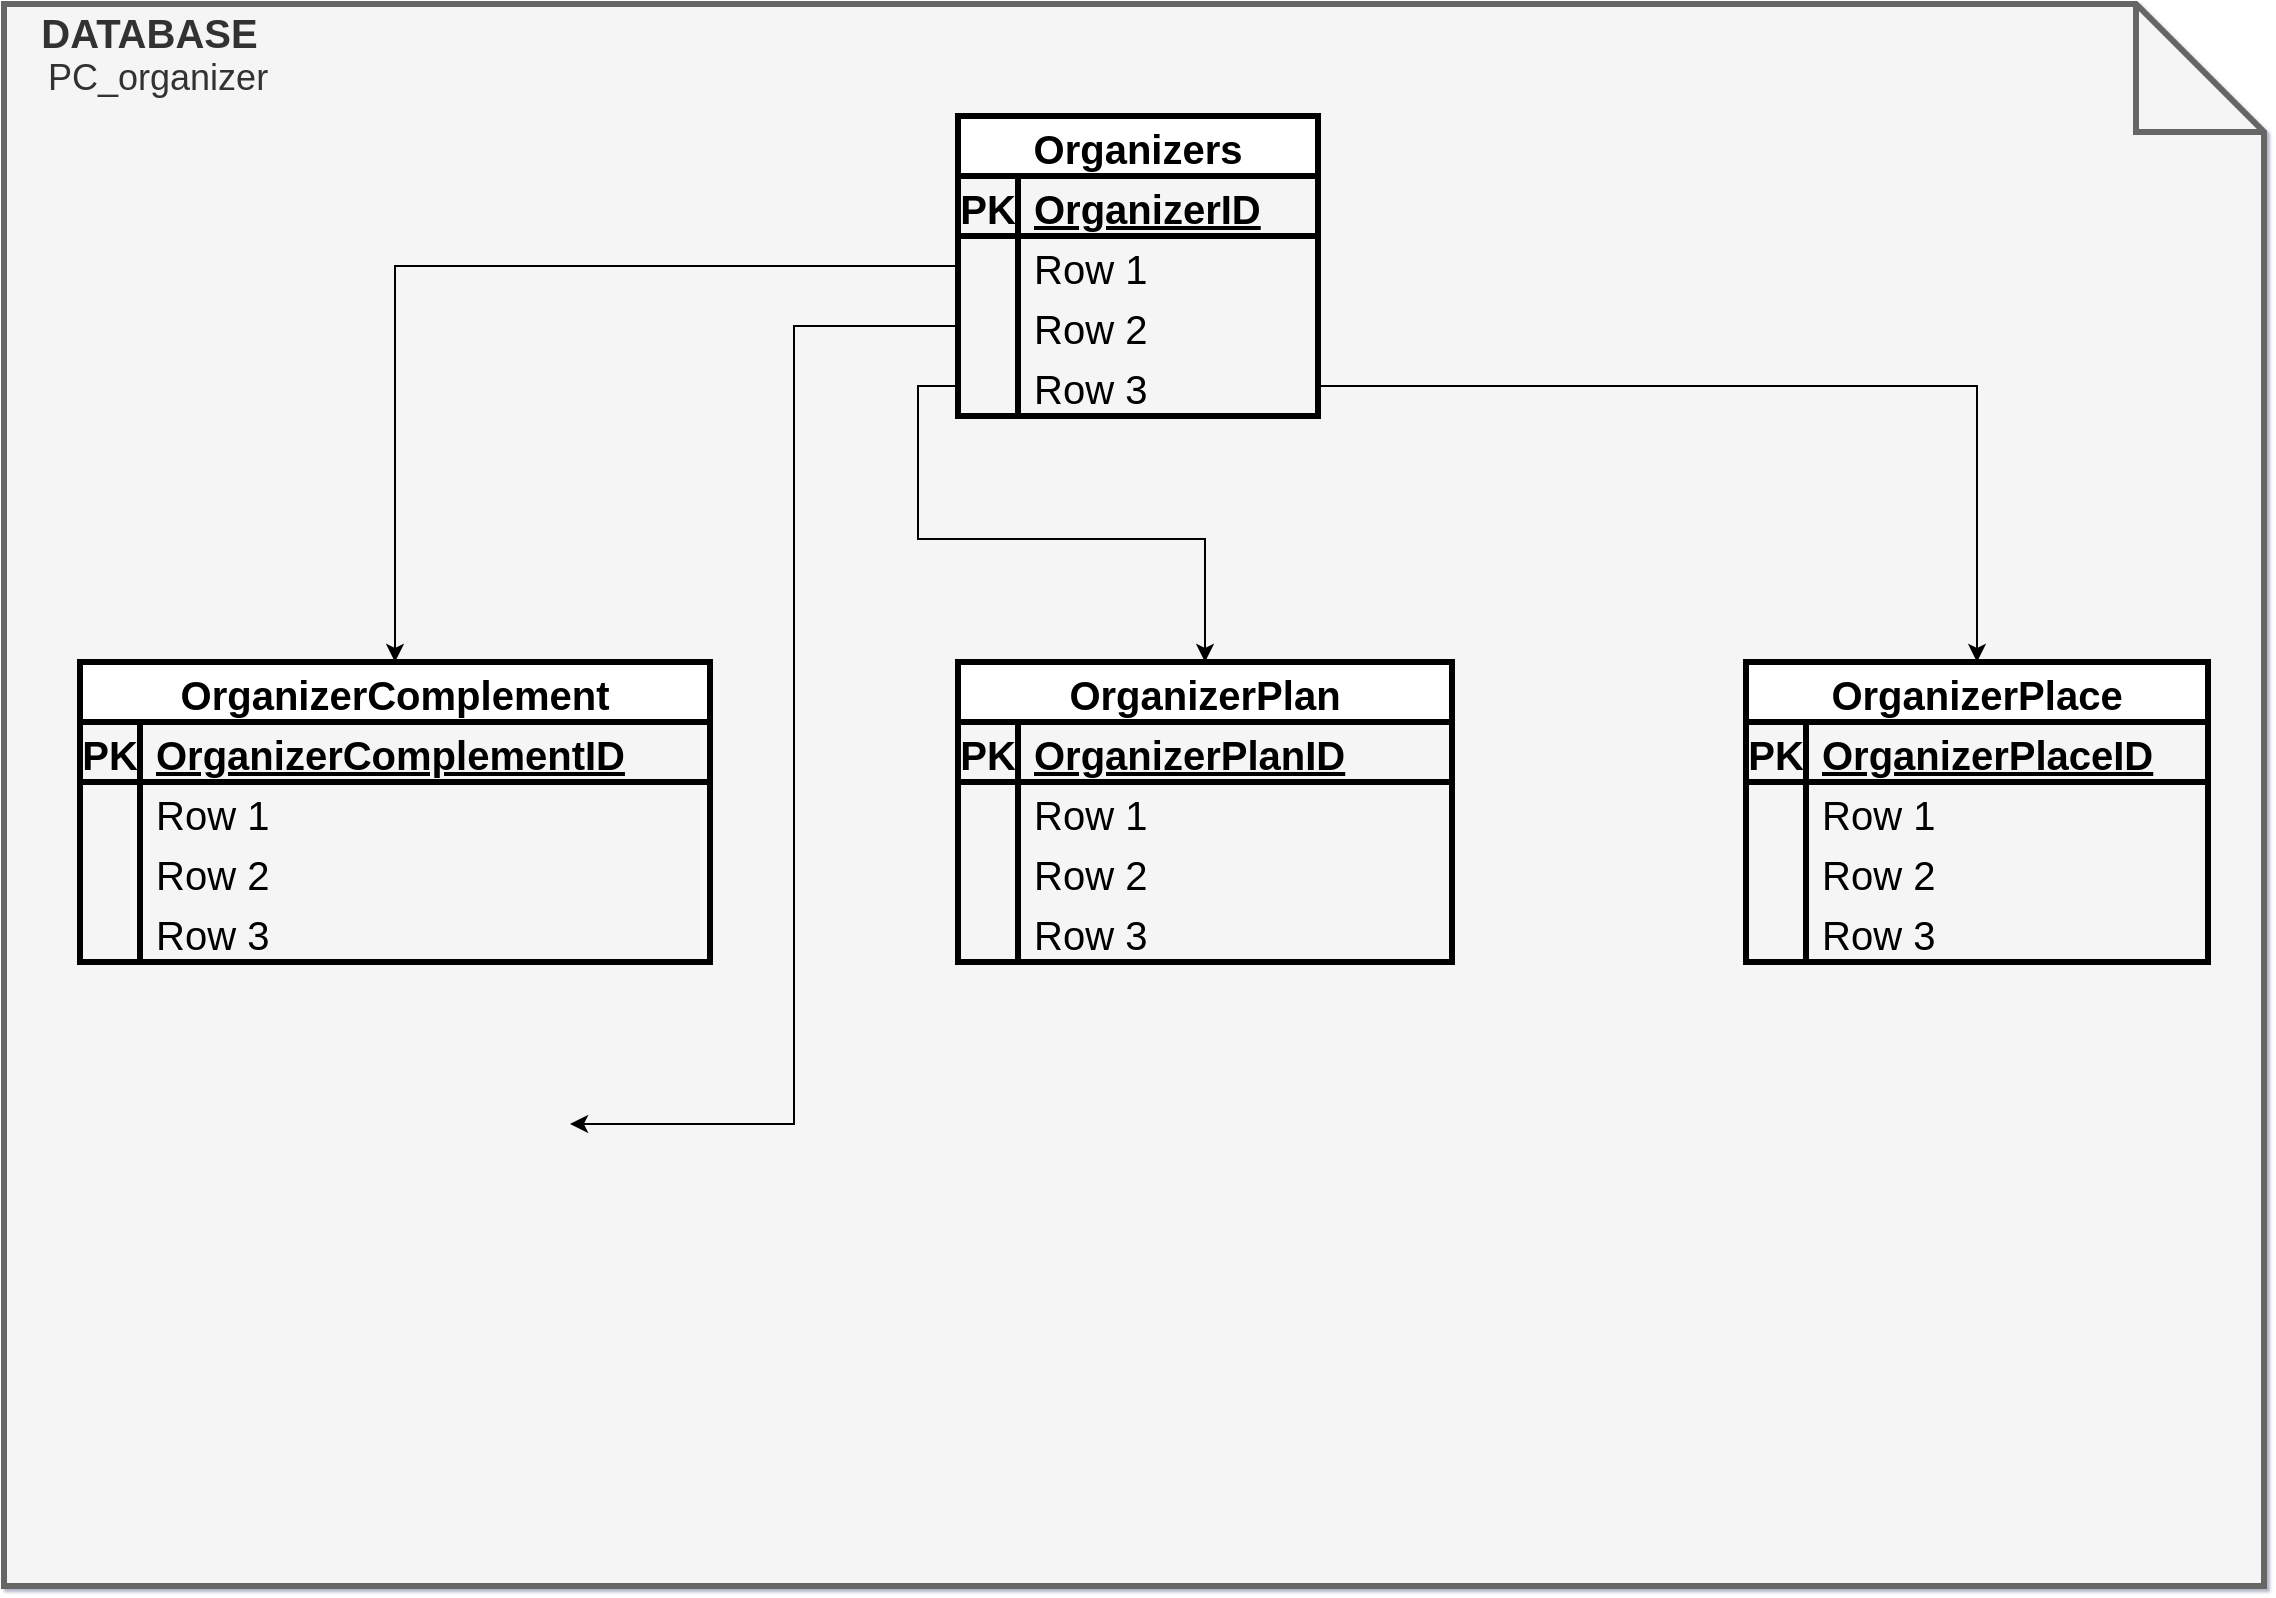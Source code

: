 <mxfile version="20.8.15" type="github" pages="4">
  <diagram id="C5RBs43oDa-KdzZeNtuy" name="DB - ORGANIZER">
    <mxGraphModel dx="1467" dy="723" grid="1" gridSize="7" guides="1" tooltips="1" connect="1" arrows="1" fold="1" page="1" pageScale="1" pageWidth="1169" pageHeight="827" background="none" math="0" shadow="1">
      <root>
        <mxCell id="WIyWlLk6GJQsqaUBKTNV-0" />
        <mxCell id="WIyWlLk6GJQsqaUBKTNV-1" parent="WIyWlLk6GJQsqaUBKTNV-0" />
        <mxCell id="0Ek0UoOpUPsEoWTmfAK--0" value="&lt;div style=&quot;font-size: 20px;&quot;&gt;&lt;font style=&quot;font-size: 20px;&quot;&gt;&amp;nbsp;&amp;nbsp; &lt;b&gt;DATABASE&lt;/b&gt;&lt;br&gt;&lt;/font&gt;&lt;/div&gt;&lt;div style=&quot;font-size: 18px;&quot;&gt;&lt;font style=&quot;font-size: 18px;&quot;&gt;&amp;nbsp; &amp;nbsp; PC_organizer&lt;br&gt;&lt;/font&gt;&lt;/div&gt;&lt;div style=&quot;font-size: 18px;&quot;&gt;&lt;font style=&quot;font-size: 18px;&quot;&gt;&lt;br&gt;&lt;/font&gt;&lt;/div&gt;&lt;div style=&quot;font-size: 18px;&quot;&gt;&lt;font style=&quot;font-size: 18px;&quot;&gt;&lt;br&gt;&lt;/font&gt;&lt;/div&gt;&lt;div style=&quot;font-size: 18px;&quot;&gt;&lt;font style=&quot;font-size: 18px;&quot;&gt;&lt;br&gt;&lt;/font&gt;&lt;/div&gt;&lt;div style=&quot;font-size: 18px;&quot;&gt;&lt;font style=&quot;font-size: 18px;&quot;&gt;&lt;br&gt;&lt;/font&gt;&lt;/div&gt;&lt;div style=&quot;font-size: 18px;&quot;&gt;&lt;font style=&quot;font-size: 18px;&quot;&gt;&lt;br&gt;&lt;/font&gt;&lt;/div&gt;&lt;div style=&quot;font-size: 18px;&quot;&gt;&lt;font style=&quot;font-size: 18px;&quot;&gt;&lt;br&gt;&lt;/font&gt;&lt;/div&gt;&lt;div style=&quot;font-size: 18px;&quot;&gt;&lt;font style=&quot;font-size: 18px;&quot;&gt;&lt;br&gt;&lt;/font&gt;&lt;/div&gt;&lt;div style=&quot;font-size: 18px;&quot;&gt;&lt;font style=&quot;font-size: 18px;&quot;&gt;&lt;br&gt;&lt;/font&gt;&lt;/div&gt;&lt;div style=&quot;font-size: 18px;&quot;&gt;&lt;font style=&quot;font-size: 18px;&quot;&gt;&lt;br&gt;&lt;/font&gt;&lt;/div&gt;&lt;div style=&quot;font-size: 18px;&quot;&gt;&lt;font style=&quot;font-size: 18px;&quot;&gt;&lt;br&gt;&lt;/font&gt;&lt;/div&gt;&lt;div style=&quot;font-size: 18px;&quot;&gt;&lt;font style=&quot;font-size: 18px;&quot;&gt;&lt;br&gt;&lt;/font&gt;&lt;/div&gt;&lt;div style=&quot;font-size: 18px;&quot;&gt;&lt;font style=&quot;font-size: 18px;&quot;&gt;&lt;br&gt;&lt;/font&gt;&lt;/div&gt;&lt;div style=&quot;font-size: 18px;&quot;&gt;&lt;font style=&quot;font-size: 18px;&quot;&gt;&lt;br&gt;&lt;/font&gt;&lt;/div&gt;&lt;div style=&quot;font-size: 18px;&quot;&gt;&lt;font style=&quot;font-size: 18px;&quot;&gt;&lt;br&gt;&lt;/font&gt;&lt;/div&gt;&lt;div style=&quot;font-size: 18px;&quot;&gt;&lt;font style=&quot;font-size: 18px;&quot;&gt;&lt;br&gt;&lt;/font&gt;&lt;/div&gt;&lt;div style=&quot;font-size: 18px;&quot;&gt;&lt;font style=&quot;font-size: 18px;&quot;&gt;&lt;br&gt;&lt;/font&gt;&lt;/div&gt;&lt;div style=&quot;font-size: 18px;&quot;&gt;&lt;font style=&quot;font-size: 18px;&quot;&gt;&lt;br&gt;&lt;/font&gt;&lt;/div&gt;&lt;div style=&quot;font-size: 18px;&quot;&gt;&lt;font style=&quot;font-size: 18px;&quot;&gt;&lt;br&gt;&lt;/font&gt;&lt;/div&gt;&lt;div style=&quot;font-size: 18px;&quot;&gt;&lt;font style=&quot;font-size: 18px;&quot;&gt;&lt;br&gt;&lt;/font&gt;&lt;/div&gt;&lt;div style=&quot;font-size: 18px;&quot;&gt;&lt;font style=&quot;font-size: 18px;&quot;&gt;&lt;br&gt;&lt;/font&gt;&lt;/div&gt;&lt;div style=&quot;font-size: 18px;&quot;&gt;&lt;font style=&quot;font-size: 18px;&quot;&gt;&lt;br&gt;&lt;/font&gt;&lt;/div&gt;&lt;div style=&quot;font-size: 18px;&quot;&gt;&lt;font style=&quot;font-size: 18px;&quot;&gt;&lt;br&gt;&lt;/font&gt;&lt;/div&gt;&lt;div style=&quot;font-size: 18px;&quot;&gt;&lt;font style=&quot;font-size: 18px;&quot;&gt;&lt;br&gt;&lt;/font&gt;&lt;/div&gt;&lt;div style=&quot;font-size: 18px;&quot;&gt;&lt;font style=&quot;font-size: 18px;&quot;&gt;&lt;br&gt;&lt;/font&gt;&lt;/div&gt;&lt;div style=&quot;font-size: 18px;&quot;&gt;&lt;font style=&quot;font-size: 18px;&quot;&gt;&lt;br&gt;&lt;/font&gt;&lt;/div&gt;&lt;div style=&quot;font-size: 18px;&quot;&gt;&lt;font style=&quot;font-size: 18px;&quot;&gt;&lt;br&gt;&lt;/font&gt;&lt;/div&gt;&lt;div style=&quot;font-size: 18px;&quot;&gt;&lt;font style=&quot;font-size: 18px;&quot;&gt;&lt;br&gt;&lt;/font&gt;&lt;/div&gt;&lt;div style=&quot;font-size: 18px;&quot;&gt;&lt;font style=&quot;font-size: 18px;&quot;&gt;&lt;br&gt;&lt;/font&gt;&lt;/div&gt;&lt;div style=&quot;font-size: 18px;&quot;&gt;&lt;font style=&quot;font-size: 18px;&quot;&gt;&lt;br&gt;&lt;/font&gt;&lt;/div&gt;&lt;div&gt;&lt;br&gt;&lt;/div&gt;&lt;div&gt;&lt;br&gt;&lt;/div&gt;&lt;div&gt;&lt;br&gt;&lt;/div&gt;&lt;div&gt;&lt;br&gt;&lt;/div&gt;&lt;div&gt;&lt;br&gt;&lt;/div&gt;&lt;div&gt;&lt;br&gt;&lt;/div&gt;&lt;div&gt;&lt;br&gt;&lt;/div&gt;&lt;div&gt;&lt;br&gt;&lt;/div&gt;" style="shape=note;size=64;whiteSpace=wrap;html=1;align=left;fillColor=#f5f5f5;fontColor=#333333;strokeColor=#666666;gradientColor=none;strokeWidth=3;" vertex="1" parent="WIyWlLk6GJQsqaUBKTNV-1">
          <mxGeometry x="18" y="14" width="1130" height="791" as="geometry" />
        </mxCell>
        <mxCell id="QYsprh3pP4BUQLIgMy5v-52" value="OrganizerComplement" style="shape=table;startSize=30;container=1;collapsible=1;childLayout=tableLayout;fixedRows=1;rowLines=0;fontStyle=1;align=center;resizeLast=1;strokeWidth=3;fontSize=20;gradientColor=none;" vertex="1" parent="WIyWlLk6GJQsqaUBKTNV-1">
          <mxGeometry x="56" y="343" width="315" height="150" as="geometry" />
        </mxCell>
        <mxCell id="QYsprh3pP4BUQLIgMy5v-53" value="" style="shape=tableRow;horizontal=0;startSize=0;swimlaneHead=0;swimlaneBody=0;fillColor=none;collapsible=0;dropTarget=0;points=[[0,0.5],[1,0.5]];portConstraint=eastwest;top=0;left=0;right=0;bottom=1;strokeWidth=3;fontSize=20;" vertex="1" parent="QYsprh3pP4BUQLIgMy5v-52">
          <mxGeometry y="30" width="315" height="30" as="geometry" />
        </mxCell>
        <mxCell id="QYsprh3pP4BUQLIgMy5v-54" value="PK" style="shape=partialRectangle;connectable=0;fillColor=none;top=0;left=0;bottom=0;right=0;fontStyle=1;overflow=hidden;strokeWidth=3;fontSize=20;" vertex="1" parent="QYsprh3pP4BUQLIgMy5v-53">
          <mxGeometry width="30" height="30" as="geometry">
            <mxRectangle width="30" height="30" as="alternateBounds" />
          </mxGeometry>
        </mxCell>
        <mxCell id="QYsprh3pP4BUQLIgMy5v-55" value="OrganizerComplementID" style="shape=partialRectangle;connectable=0;fillColor=none;top=0;left=0;bottom=0;right=0;align=left;spacingLeft=6;fontStyle=5;overflow=hidden;strokeWidth=3;fontSize=20;" vertex="1" parent="QYsprh3pP4BUQLIgMy5v-53">
          <mxGeometry x="30" width="285" height="30" as="geometry">
            <mxRectangle width="285" height="30" as="alternateBounds" />
          </mxGeometry>
        </mxCell>
        <mxCell id="QYsprh3pP4BUQLIgMy5v-56" value="" style="shape=tableRow;horizontal=0;startSize=0;swimlaneHead=0;swimlaneBody=0;fillColor=none;collapsible=0;dropTarget=0;points=[[0,0.5],[1,0.5]];portConstraint=eastwest;top=0;left=0;right=0;bottom=0;strokeWidth=3;fontSize=20;" vertex="1" parent="QYsprh3pP4BUQLIgMy5v-52">
          <mxGeometry y="60" width="315" height="30" as="geometry" />
        </mxCell>
        <mxCell id="QYsprh3pP4BUQLIgMy5v-57" value="" style="shape=partialRectangle;connectable=0;fillColor=none;top=0;left=0;bottom=0;right=0;editable=1;overflow=hidden;strokeWidth=3;fontSize=20;" vertex="1" parent="QYsprh3pP4BUQLIgMy5v-56">
          <mxGeometry width="30" height="30" as="geometry">
            <mxRectangle width="30" height="30" as="alternateBounds" />
          </mxGeometry>
        </mxCell>
        <mxCell id="QYsprh3pP4BUQLIgMy5v-58" value="Row 1" style="shape=partialRectangle;connectable=0;fillColor=none;top=0;left=0;bottom=0;right=0;align=left;spacingLeft=6;overflow=hidden;strokeWidth=3;fontSize=20;" vertex="1" parent="QYsprh3pP4BUQLIgMy5v-56">
          <mxGeometry x="30" width="285" height="30" as="geometry">
            <mxRectangle width="285" height="30" as="alternateBounds" />
          </mxGeometry>
        </mxCell>
        <mxCell id="QYsprh3pP4BUQLIgMy5v-59" value="" style="shape=tableRow;horizontal=0;startSize=0;swimlaneHead=0;swimlaneBody=0;fillColor=none;collapsible=0;dropTarget=0;points=[[0,0.5],[1,0.5]];portConstraint=eastwest;top=0;left=0;right=0;bottom=0;strokeWidth=3;fontSize=20;" vertex="1" parent="QYsprh3pP4BUQLIgMy5v-52">
          <mxGeometry y="90" width="315" height="30" as="geometry" />
        </mxCell>
        <mxCell id="QYsprh3pP4BUQLIgMy5v-60" value="" style="shape=partialRectangle;connectable=0;fillColor=none;top=0;left=0;bottom=0;right=0;editable=1;overflow=hidden;strokeWidth=3;fontSize=20;" vertex="1" parent="QYsprh3pP4BUQLIgMy5v-59">
          <mxGeometry width="30" height="30" as="geometry">
            <mxRectangle width="30" height="30" as="alternateBounds" />
          </mxGeometry>
        </mxCell>
        <mxCell id="QYsprh3pP4BUQLIgMy5v-61" value="Row 2" style="shape=partialRectangle;connectable=0;fillColor=none;top=0;left=0;bottom=0;right=0;align=left;spacingLeft=6;overflow=hidden;strokeWidth=3;fontSize=20;" vertex="1" parent="QYsprh3pP4BUQLIgMy5v-59">
          <mxGeometry x="30" width="285" height="30" as="geometry">
            <mxRectangle width="285" height="30" as="alternateBounds" />
          </mxGeometry>
        </mxCell>
        <mxCell id="QYsprh3pP4BUQLIgMy5v-62" value="" style="shape=tableRow;horizontal=0;startSize=0;swimlaneHead=0;swimlaneBody=0;fillColor=none;collapsible=0;dropTarget=0;points=[[0,0.5],[1,0.5]];portConstraint=eastwest;top=0;left=0;right=0;bottom=0;strokeWidth=3;fontSize=20;" vertex="1" parent="QYsprh3pP4BUQLIgMy5v-52">
          <mxGeometry y="120" width="315" height="30" as="geometry" />
        </mxCell>
        <mxCell id="QYsprh3pP4BUQLIgMy5v-63" value="" style="shape=partialRectangle;connectable=0;fillColor=none;top=0;left=0;bottom=0;right=0;editable=1;overflow=hidden;strokeWidth=3;fontSize=20;" vertex="1" parent="QYsprh3pP4BUQLIgMy5v-62">
          <mxGeometry width="30" height="30" as="geometry">
            <mxRectangle width="30" height="30" as="alternateBounds" />
          </mxGeometry>
        </mxCell>
        <mxCell id="QYsprh3pP4BUQLIgMy5v-64" value="Row 3" style="shape=partialRectangle;connectable=0;fillColor=none;top=0;left=0;bottom=0;right=0;align=left;spacingLeft=6;overflow=hidden;strokeWidth=3;fontSize=20;" vertex="1" parent="QYsprh3pP4BUQLIgMy5v-62">
          <mxGeometry x="30" width="285" height="30" as="geometry">
            <mxRectangle width="285" height="30" as="alternateBounds" />
          </mxGeometry>
        </mxCell>
        <mxCell id="QYsprh3pP4BUQLIgMy5v-65" value="OrganizerPlan" style="shape=table;startSize=30;container=1;collapsible=1;childLayout=tableLayout;fixedRows=1;rowLines=0;fontStyle=1;align=center;resizeLast=1;strokeWidth=3;fontSize=20;gradientColor=none;" vertex="1" parent="WIyWlLk6GJQsqaUBKTNV-1">
          <mxGeometry x="495" y="343" width="247" height="150" as="geometry" />
        </mxCell>
        <mxCell id="QYsprh3pP4BUQLIgMy5v-66" value="" style="shape=tableRow;horizontal=0;startSize=0;swimlaneHead=0;swimlaneBody=0;fillColor=none;collapsible=0;dropTarget=0;points=[[0,0.5],[1,0.5]];portConstraint=eastwest;top=0;left=0;right=0;bottom=1;strokeWidth=3;fontSize=20;" vertex="1" parent="QYsprh3pP4BUQLIgMy5v-65">
          <mxGeometry y="30" width="247" height="30" as="geometry" />
        </mxCell>
        <mxCell id="QYsprh3pP4BUQLIgMy5v-67" value="PK" style="shape=partialRectangle;connectable=0;fillColor=none;top=0;left=0;bottom=0;right=0;fontStyle=1;overflow=hidden;strokeWidth=3;fontSize=20;" vertex="1" parent="QYsprh3pP4BUQLIgMy5v-66">
          <mxGeometry width="30" height="30" as="geometry">
            <mxRectangle width="30" height="30" as="alternateBounds" />
          </mxGeometry>
        </mxCell>
        <mxCell id="QYsprh3pP4BUQLIgMy5v-68" value="OrganizerPlanID" style="shape=partialRectangle;connectable=0;fillColor=none;top=0;left=0;bottom=0;right=0;align=left;spacingLeft=6;fontStyle=5;overflow=hidden;strokeWidth=3;fontSize=20;" vertex="1" parent="QYsprh3pP4BUQLIgMy5v-66">
          <mxGeometry x="30" width="217" height="30" as="geometry">
            <mxRectangle width="217" height="30" as="alternateBounds" />
          </mxGeometry>
        </mxCell>
        <mxCell id="QYsprh3pP4BUQLIgMy5v-69" value="" style="shape=tableRow;horizontal=0;startSize=0;swimlaneHead=0;swimlaneBody=0;fillColor=none;collapsible=0;dropTarget=0;points=[[0,0.5],[1,0.5]];portConstraint=eastwest;top=0;left=0;right=0;bottom=0;strokeWidth=3;fontSize=20;" vertex="1" parent="QYsprh3pP4BUQLIgMy5v-65">
          <mxGeometry y="60" width="247" height="30" as="geometry" />
        </mxCell>
        <mxCell id="QYsprh3pP4BUQLIgMy5v-70" value="" style="shape=partialRectangle;connectable=0;fillColor=none;top=0;left=0;bottom=0;right=0;editable=1;overflow=hidden;strokeWidth=3;fontSize=20;" vertex="1" parent="QYsprh3pP4BUQLIgMy5v-69">
          <mxGeometry width="30" height="30" as="geometry">
            <mxRectangle width="30" height="30" as="alternateBounds" />
          </mxGeometry>
        </mxCell>
        <mxCell id="QYsprh3pP4BUQLIgMy5v-71" value="Row 1" style="shape=partialRectangle;connectable=0;fillColor=none;top=0;left=0;bottom=0;right=0;align=left;spacingLeft=6;overflow=hidden;strokeWidth=3;fontSize=20;" vertex="1" parent="QYsprh3pP4BUQLIgMy5v-69">
          <mxGeometry x="30" width="217" height="30" as="geometry">
            <mxRectangle width="217" height="30" as="alternateBounds" />
          </mxGeometry>
        </mxCell>
        <mxCell id="QYsprh3pP4BUQLIgMy5v-72" value="" style="shape=tableRow;horizontal=0;startSize=0;swimlaneHead=0;swimlaneBody=0;fillColor=none;collapsible=0;dropTarget=0;points=[[0,0.5],[1,0.5]];portConstraint=eastwest;top=0;left=0;right=0;bottom=0;strokeWidth=3;fontSize=20;" vertex="1" parent="QYsprh3pP4BUQLIgMy5v-65">
          <mxGeometry y="90" width="247" height="30" as="geometry" />
        </mxCell>
        <mxCell id="QYsprh3pP4BUQLIgMy5v-73" value="" style="shape=partialRectangle;connectable=0;fillColor=none;top=0;left=0;bottom=0;right=0;editable=1;overflow=hidden;strokeWidth=3;fontSize=20;" vertex="1" parent="QYsprh3pP4BUQLIgMy5v-72">
          <mxGeometry width="30" height="30" as="geometry">
            <mxRectangle width="30" height="30" as="alternateBounds" />
          </mxGeometry>
        </mxCell>
        <mxCell id="QYsprh3pP4BUQLIgMy5v-74" value="Row 2" style="shape=partialRectangle;connectable=0;fillColor=none;top=0;left=0;bottom=0;right=0;align=left;spacingLeft=6;overflow=hidden;strokeWidth=3;fontSize=20;" vertex="1" parent="QYsprh3pP4BUQLIgMy5v-72">
          <mxGeometry x="30" width="217" height="30" as="geometry">
            <mxRectangle width="217" height="30" as="alternateBounds" />
          </mxGeometry>
        </mxCell>
        <mxCell id="QYsprh3pP4BUQLIgMy5v-75" value="" style="shape=tableRow;horizontal=0;startSize=0;swimlaneHead=0;swimlaneBody=0;fillColor=none;collapsible=0;dropTarget=0;points=[[0,0.5],[1,0.5]];portConstraint=eastwest;top=0;left=0;right=0;bottom=0;strokeWidth=3;fontSize=20;" vertex="1" parent="QYsprh3pP4BUQLIgMy5v-65">
          <mxGeometry y="120" width="247" height="30" as="geometry" />
        </mxCell>
        <mxCell id="QYsprh3pP4BUQLIgMy5v-76" value="" style="shape=partialRectangle;connectable=0;fillColor=none;top=0;left=0;bottom=0;right=0;editable=1;overflow=hidden;strokeWidth=3;fontSize=20;" vertex="1" parent="QYsprh3pP4BUQLIgMy5v-75">
          <mxGeometry width="30" height="30" as="geometry">
            <mxRectangle width="30" height="30" as="alternateBounds" />
          </mxGeometry>
        </mxCell>
        <mxCell id="QYsprh3pP4BUQLIgMy5v-77" value="Row 3" style="shape=partialRectangle;connectable=0;fillColor=none;top=0;left=0;bottom=0;right=0;align=left;spacingLeft=6;overflow=hidden;strokeWidth=3;fontSize=20;" vertex="1" parent="QYsprh3pP4BUQLIgMy5v-75">
          <mxGeometry x="30" width="217" height="30" as="geometry">
            <mxRectangle width="217" height="30" as="alternateBounds" />
          </mxGeometry>
        </mxCell>
        <mxCell id="QYsprh3pP4BUQLIgMy5v-78" value="OrganizerPlace" style="shape=table;startSize=30;container=1;collapsible=1;childLayout=tableLayout;fixedRows=1;rowLines=0;fontStyle=1;align=center;resizeLast=1;strokeWidth=3;fontSize=20;gradientColor=none;" vertex="1" parent="WIyWlLk6GJQsqaUBKTNV-1">
          <mxGeometry x="889" y="343" width="231" height="150" as="geometry" />
        </mxCell>
        <mxCell id="QYsprh3pP4BUQLIgMy5v-79" value="" style="shape=tableRow;horizontal=0;startSize=0;swimlaneHead=0;swimlaneBody=0;fillColor=none;collapsible=0;dropTarget=0;points=[[0,0.5],[1,0.5]];portConstraint=eastwest;top=0;left=0;right=0;bottom=1;strokeWidth=3;fontSize=20;" vertex="1" parent="QYsprh3pP4BUQLIgMy5v-78">
          <mxGeometry y="30" width="231" height="30" as="geometry" />
        </mxCell>
        <mxCell id="QYsprh3pP4BUQLIgMy5v-80" value="PK" style="shape=partialRectangle;connectable=0;fillColor=none;top=0;left=0;bottom=0;right=0;fontStyle=1;overflow=hidden;strokeWidth=3;fontSize=20;" vertex="1" parent="QYsprh3pP4BUQLIgMy5v-79">
          <mxGeometry width="30" height="30" as="geometry">
            <mxRectangle width="30" height="30" as="alternateBounds" />
          </mxGeometry>
        </mxCell>
        <mxCell id="QYsprh3pP4BUQLIgMy5v-81" value="OrganizerPlaceID" style="shape=partialRectangle;connectable=0;fillColor=none;top=0;left=0;bottom=0;right=0;align=left;spacingLeft=6;fontStyle=5;overflow=hidden;strokeWidth=3;fontSize=20;" vertex="1" parent="QYsprh3pP4BUQLIgMy5v-79">
          <mxGeometry x="30" width="201" height="30" as="geometry">
            <mxRectangle width="201" height="30" as="alternateBounds" />
          </mxGeometry>
        </mxCell>
        <mxCell id="QYsprh3pP4BUQLIgMy5v-82" value="" style="shape=tableRow;horizontal=0;startSize=0;swimlaneHead=0;swimlaneBody=0;fillColor=none;collapsible=0;dropTarget=0;points=[[0,0.5],[1,0.5]];portConstraint=eastwest;top=0;left=0;right=0;bottom=0;strokeWidth=3;fontSize=20;" vertex="1" parent="QYsprh3pP4BUQLIgMy5v-78">
          <mxGeometry y="60" width="231" height="30" as="geometry" />
        </mxCell>
        <mxCell id="QYsprh3pP4BUQLIgMy5v-83" value="" style="shape=partialRectangle;connectable=0;fillColor=none;top=0;left=0;bottom=0;right=0;editable=1;overflow=hidden;strokeWidth=3;fontSize=20;" vertex="1" parent="QYsprh3pP4BUQLIgMy5v-82">
          <mxGeometry width="30" height="30" as="geometry">
            <mxRectangle width="30" height="30" as="alternateBounds" />
          </mxGeometry>
        </mxCell>
        <mxCell id="QYsprh3pP4BUQLIgMy5v-84" value="Row 1" style="shape=partialRectangle;connectable=0;fillColor=none;top=0;left=0;bottom=0;right=0;align=left;spacingLeft=6;overflow=hidden;strokeWidth=3;fontSize=20;" vertex="1" parent="QYsprh3pP4BUQLIgMy5v-82">
          <mxGeometry x="30" width="201" height="30" as="geometry">
            <mxRectangle width="201" height="30" as="alternateBounds" />
          </mxGeometry>
        </mxCell>
        <mxCell id="QYsprh3pP4BUQLIgMy5v-85" value="" style="shape=tableRow;horizontal=0;startSize=0;swimlaneHead=0;swimlaneBody=0;fillColor=none;collapsible=0;dropTarget=0;points=[[0,0.5],[1,0.5]];portConstraint=eastwest;top=0;left=0;right=0;bottom=0;strokeWidth=3;fontSize=20;" vertex="1" parent="QYsprh3pP4BUQLIgMy5v-78">
          <mxGeometry y="90" width="231" height="30" as="geometry" />
        </mxCell>
        <mxCell id="QYsprh3pP4BUQLIgMy5v-86" value="" style="shape=partialRectangle;connectable=0;fillColor=none;top=0;left=0;bottom=0;right=0;editable=1;overflow=hidden;strokeWidth=3;fontSize=20;" vertex="1" parent="QYsprh3pP4BUQLIgMy5v-85">
          <mxGeometry width="30" height="30" as="geometry">
            <mxRectangle width="30" height="30" as="alternateBounds" />
          </mxGeometry>
        </mxCell>
        <mxCell id="QYsprh3pP4BUQLIgMy5v-87" value="Row 2" style="shape=partialRectangle;connectable=0;fillColor=none;top=0;left=0;bottom=0;right=0;align=left;spacingLeft=6;overflow=hidden;strokeWidth=3;fontSize=20;" vertex="1" parent="QYsprh3pP4BUQLIgMy5v-85">
          <mxGeometry x="30" width="201" height="30" as="geometry">
            <mxRectangle width="201" height="30" as="alternateBounds" />
          </mxGeometry>
        </mxCell>
        <mxCell id="QYsprh3pP4BUQLIgMy5v-88" value="" style="shape=tableRow;horizontal=0;startSize=0;swimlaneHead=0;swimlaneBody=0;fillColor=none;collapsible=0;dropTarget=0;points=[[0,0.5],[1,0.5]];portConstraint=eastwest;top=0;left=0;right=0;bottom=0;strokeWidth=3;fontSize=20;" vertex="1" parent="QYsprh3pP4BUQLIgMy5v-78">
          <mxGeometry y="120" width="231" height="30" as="geometry" />
        </mxCell>
        <mxCell id="QYsprh3pP4BUQLIgMy5v-89" value="" style="shape=partialRectangle;connectable=0;fillColor=none;top=0;left=0;bottom=0;right=0;editable=1;overflow=hidden;strokeWidth=3;fontSize=20;" vertex="1" parent="QYsprh3pP4BUQLIgMy5v-88">
          <mxGeometry width="30" height="30" as="geometry">
            <mxRectangle width="30" height="30" as="alternateBounds" />
          </mxGeometry>
        </mxCell>
        <mxCell id="QYsprh3pP4BUQLIgMy5v-90" value="Row 3" style="shape=partialRectangle;connectable=0;fillColor=none;top=0;left=0;bottom=0;right=0;align=left;spacingLeft=6;overflow=hidden;strokeWidth=3;fontSize=20;" vertex="1" parent="QYsprh3pP4BUQLIgMy5v-88">
          <mxGeometry x="30" width="201" height="30" as="geometry">
            <mxRectangle width="201" height="30" as="alternateBounds" />
          </mxGeometry>
        </mxCell>
        <mxCell id="QYsprh3pP4BUQLIgMy5v-104" value="Organizers" style="shape=table;startSize=30;container=1;collapsible=1;childLayout=tableLayout;fixedRows=1;rowLines=0;fontStyle=1;align=center;resizeLast=1;strokeWidth=3;fontSize=20;gradientColor=none;" vertex="1" parent="WIyWlLk6GJQsqaUBKTNV-1">
          <mxGeometry x="495" y="70" width="180" height="150" as="geometry" />
        </mxCell>
        <mxCell id="QYsprh3pP4BUQLIgMy5v-105" value="" style="shape=tableRow;horizontal=0;startSize=0;swimlaneHead=0;swimlaneBody=0;fillColor=none;collapsible=0;dropTarget=0;points=[[0,0.5],[1,0.5]];portConstraint=eastwest;top=0;left=0;right=0;bottom=1;strokeWidth=3;fontSize=20;" vertex="1" parent="QYsprh3pP4BUQLIgMy5v-104">
          <mxGeometry y="30" width="180" height="30" as="geometry" />
        </mxCell>
        <mxCell id="QYsprh3pP4BUQLIgMy5v-106" value="PK" style="shape=partialRectangle;connectable=0;fillColor=none;top=0;left=0;bottom=0;right=0;fontStyle=1;overflow=hidden;strokeWidth=3;fontSize=20;" vertex="1" parent="QYsprh3pP4BUQLIgMy5v-105">
          <mxGeometry width="30" height="30" as="geometry">
            <mxRectangle width="30" height="30" as="alternateBounds" />
          </mxGeometry>
        </mxCell>
        <mxCell id="QYsprh3pP4BUQLIgMy5v-107" value="OrganizerID" style="shape=partialRectangle;connectable=0;fillColor=none;top=0;left=0;bottom=0;right=0;align=left;spacingLeft=6;fontStyle=5;overflow=hidden;strokeWidth=3;fontSize=20;" vertex="1" parent="QYsprh3pP4BUQLIgMy5v-105">
          <mxGeometry x="30" width="150" height="30" as="geometry">
            <mxRectangle width="150" height="30" as="alternateBounds" />
          </mxGeometry>
        </mxCell>
        <mxCell id="QYsprh3pP4BUQLIgMy5v-108" value="" style="shape=tableRow;horizontal=0;startSize=0;swimlaneHead=0;swimlaneBody=0;fillColor=none;collapsible=0;dropTarget=0;points=[[0,0.5],[1,0.5]];portConstraint=eastwest;top=0;left=0;right=0;bottom=0;strokeWidth=3;fontSize=20;" vertex="1" parent="QYsprh3pP4BUQLIgMy5v-104">
          <mxGeometry y="60" width="180" height="30" as="geometry" />
        </mxCell>
        <mxCell id="QYsprh3pP4BUQLIgMy5v-109" value="" style="shape=partialRectangle;connectable=0;fillColor=none;top=0;left=0;bottom=0;right=0;editable=1;overflow=hidden;strokeWidth=3;fontSize=20;" vertex="1" parent="QYsprh3pP4BUQLIgMy5v-108">
          <mxGeometry width="30" height="30" as="geometry">
            <mxRectangle width="30" height="30" as="alternateBounds" />
          </mxGeometry>
        </mxCell>
        <mxCell id="QYsprh3pP4BUQLIgMy5v-110" value="Row 1" style="shape=partialRectangle;connectable=0;fillColor=none;top=0;left=0;bottom=0;right=0;align=left;spacingLeft=6;overflow=hidden;strokeWidth=3;fontSize=20;" vertex="1" parent="QYsprh3pP4BUQLIgMy5v-108">
          <mxGeometry x="30" width="150" height="30" as="geometry">
            <mxRectangle width="150" height="30" as="alternateBounds" />
          </mxGeometry>
        </mxCell>
        <mxCell id="QYsprh3pP4BUQLIgMy5v-111" value="" style="shape=tableRow;horizontal=0;startSize=0;swimlaneHead=0;swimlaneBody=0;fillColor=none;collapsible=0;dropTarget=0;points=[[0,0.5],[1,0.5]];portConstraint=eastwest;top=0;left=0;right=0;bottom=0;strokeWidth=3;fontSize=20;" vertex="1" parent="QYsprh3pP4BUQLIgMy5v-104">
          <mxGeometry y="90" width="180" height="30" as="geometry" />
        </mxCell>
        <mxCell id="QYsprh3pP4BUQLIgMy5v-112" value="" style="shape=partialRectangle;connectable=0;fillColor=none;top=0;left=0;bottom=0;right=0;editable=1;overflow=hidden;strokeWidth=3;fontSize=20;" vertex="1" parent="QYsprh3pP4BUQLIgMy5v-111">
          <mxGeometry width="30" height="30" as="geometry">
            <mxRectangle width="30" height="30" as="alternateBounds" />
          </mxGeometry>
        </mxCell>
        <mxCell id="QYsprh3pP4BUQLIgMy5v-113" value="Row 2" style="shape=partialRectangle;connectable=0;fillColor=none;top=0;left=0;bottom=0;right=0;align=left;spacingLeft=6;overflow=hidden;strokeWidth=3;fontSize=20;" vertex="1" parent="QYsprh3pP4BUQLIgMy5v-111">
          <mxGeometry x="30" width="150" height="30" as="geometry">
            <mxRectangle width="150" height="30" as="alternateBounds" />
          </mxGeometry>
        </mxCell>
        <mxCell id="QYsprh3pP4BUQLIgMy5v-114" value="" style="shape=tableRow;horizontal=0;startSize=0;swimlaneHead=0;swimlaneBody=0;fillColor=none;collapsible=0;dropTarget=0;points=[[0,0.5],[1,0.5]];portConstraint=eastwest;top=0;left=0;right=0;bottom=0;strokeWidth=3;fontSize=20;" vertex="1" parent="QYsprh3pP4BUQLIgMy5v-104">
          <mxGeometry y="120" width="180" height="30" as="geometry" />
        </mxCell>
        <mxCell id="QYsprh3pP4BUQLIgMy5v-115" value="" style="shape=partialRectangle;connectable=0;fillColor=none;top=0;left=0;bottom=0;right=0;editable=1;overflow=hidden;strokeWidth=3;fontSize=20;" vertex="1" parent="QYsprh3pP4BUQLIgMy5v-114">
          <mxGeometry width="30" height="30" as="geometry">
            <mxRectangle width="30" height="30" as="alternateBounds" />
          </mxGeometry>
        </mxCell>
        <mxCell id="QYsprh3pP4BUQLIgMy5v-116" value="Row 3" style="shape=partialRectangle;connectable=0;fillColor=none;top=0;left=0;bottom=0;right=0;align=left;spacingLeft=6;overflow=hidden;strokeWidth=3;fontSize=20;" vertex="1" parent="QYsprh3pP4BUQLIgMy5v-114">
          <mxGeometry x="30" width="150" height="30" as="geometry">
            <mxRectangle width="150" height="30" as="alternateBounds" />
          </mxGeometry>
        </mxCell>
        <mxCell id="QYsprh3pP4BUQLIgMy5v-118" style="edgeStyle=orthogonalEdgeStyle;rounded=0;orthogonalLoop=1;jettySize=auto;html=1;exitX=0;exitY=0.5;exitDx=0;exitDy=0;entryX=0.5;entryY=0;entryDx=0;entryDy=0;fontSize=20;" edge="1" parent="WIyWlLk6GJQsqaUBKTNV-1" source="QYsprh3pP4BUQLIgMy5v-114" target="QYsprh3pP4BUQLIgMy5v-65">
          <mxGeometry relative="1" as="geometry" />
        </mxCell>
        <mxCell id="QYsprh3pP4BUQLIgMy5v-119" style="edgeStyle=orthogonalEdgeStyle;rounded=0;orthogonalLoop=1;jettySize=auto;html=1;exitX=1;exitY=0.5;exitDx=0;exitDy=0;entryX=0.5;entryY=0;entryDx=0;entryDy=0;fontSize=20;" edge="1" parent="WIyWlLk6GJQsqaUBKTNV-1" source="QYsprh3pP4BUQLIgMy5v-114" target="QYsprh3pP4BUQLIgMy5v-78">
          <mxGeometry relative="1" as="geometry" />
        </mxCell>
        <mxCell id="QYsprh3pP4BUQLIgMy5v-120" style="edgeStyle=orthogonalEdgeStyle;rounded=0;orthogonalLoop=1;jettySize=auto;html=1;exitX=0;exitY=0.5;exitDx=0;exitDy=0;entryX=0.5;entryY=0;entryDx=0;entryDy=0;fontSize=20;" edge="1" parent="WIyWlLk6GJQsqaUBKTNV-1" source="QYsprh3pP4BUQLIgMy5v-108" target="QYsprh3pP4BUQLIgMy5v-52">
          <mxGeometry relative="1" as="geometry" />
        </mxCell>
        <mxCell id="h_k9TMrRMWIevRQRHQra-13" style="edgeStyle=orthogonalEdgeStyle;rounded=0;orthogonalLoop=1;jettySize=auto;html=1;exitX=0;exitY=0.5;exitDx=0;exitDy=0;entryX=0.992;entryY=0.093;entryDx=0;entryDy=0;entryPerimeter=0;fontSize=20;" edge="1" parent="WIyWlLk6GJQsqaUBKTNV-1" source="QYsprh3pP4BUQLIgMy5v-111">
          <mxGeometry relative="1" as="geometry">
            <mxPoint x="301.024" y="573.95" as="targetPoint" />
            <Array as="points">
              <mxPoint x="413" y="175" />
              <mxPoint x="413" y="574" />
            </Array>
          </mxGeometry>
        </mxCell>
      </root>
    </mxGraphModel>
  </diagram>
  <diagram id="iy3aIAfrwq9DbcHvY22W" name="DB - EVENT">
    <mxGraphModel dx="1600" dy="2443" grid="1" gridSize="10" guides="1" tooltips="1" connect="1" arrows="1" fold="1" page="1" pageScale="1" pageWidth="1169" pageHeight="827" math="0" shadow="0">
      <root>
        <mxCell id="0" />
        <mxCell id="1" parent="0" />
        <mxCell id="qLxIeyVeR2dbrnHKhsrf-1" value="&lt;div style=&quot;font-size: 20px;&quot;&gt;&lt;font style=&quot;font-size: 20px;&quot;&gt;&amp;nbsp;&amp;nbsp; &lt;b&gt;DATABASE&lt;/b&gt;&lt;br&gt;&lt;/font&gt;&lt;/div&gt;&lt;div style=&quot;font-size: 18px;&quot;&gt;&lt;font style=&quot;font-size: 18px;&quot;&gt;&amp;nbsp;&amp;nbsp;&amp;nbsp; PC_event&lt;br&gt;&lt;/font&gt;&lt;/div&gt;&lt;div style=&quot;font-size: 18px;&quot;&gt;&lt;font style=&quot;font-size: 18px;&quot;&gt;&lt;br&gt;&lt;/font&gt;&lt;/div&gt;&lt;div style=&quot;font-size: 18px;&quot;&gt;&lt;font style=&quot;font-size: 18px;&quot;&gt;&lt;br&gt;&lt;/font&gt;&lt;/div&gt;&lt;div style=&quot;font-size: 18px;&quot;&gt;&lt;font style=&quot;font-size: 18px;&quot;&gt;&lt;br&gt;&lt;/font&gt;&lt;/div&gt;&lt;div style=&quot;font-size: 18px;&quot;&gt;&lt;font style=&quot;font-size: 18px;&quot;&gt;&lt;br&gt;&lt;/font&gt;&lt;/div&gt;&lt;div style=&quot;font-size: 18px;&quot;&gt;&lt;font style=&quot;font-size: 18px;&quot;&gt;&lt;br&gt;&lt;/font&gt;&lt;/div&gt;&lt;div style=&quot;font-size: 18px;&quot;&gt;&lt;font style=&quot;font-size: 18px;&quot;&gt;&lt;br&gt;&lt;/font&gt;&lt;/div&gt;&lt;div style=&quot;font-size: 18px;&quot;&gt;&lt;font style=&quot;font-size: 18px;&quot;&gt;&lt;br&gt;&lt;/font&gt;&lt;/div&gt;&lt;div style=&quot;font-size: 18px;&quot;&gt;&lt;font style=&quot;font-size: 18px;&quot;&gt;&lt;br&gt;&lt;/font&gt;&lt;/div&gt;&lt;div style=&quot;font-size: 18px;&quot;&gt;&lt;font style=&quot;font-size: 18px;&quot;&gt;&lt;br&gt;&lt;/font&gt;&lt;/div&gt;&lt;div style=&quot;font-size: 18px;&quot;&gt;&lt;font style=&quot;font-size: 18px;&quot;&gt;&lt;br&gt;&lt;/font&gt;&lt;/div&gt;&lt;div style=&quot;font-size: 18px;&quot;&gt;&lt;font style=&quot;font-size: 18px;&quot;&gt;&lt;br&gt;&lt;/font&gt;&lt;/div&gt;&lt;div style=&quot;font-size: 18px;&quot;&gt;&lt;font style=&quot;font-size: 18px;&quot;&gt;&lt;br&gt;&lt;/font&gt;&lt;/div&gt;&lt;div style=&quot;font-size: 18px;&quot;&gt;&lt;font style=&quot;font-size: 18px;&quot;&gt;&lt;br&gt;&lt;/font&gt;&lt;/div&gt;&lt;div style=&quot;font-size: 18px;&quot;&gt;&lt;font style=&quot;font-size: 18px;&quot;&gt;&lt;br&gt;&lt;/font&gt;&lt;/div&gt;&lt;div style=&quot;font-size: 18px;&quot;&gt;&lt;font style=&quot;font-size: 18px;&quot;&gt;&lt;br&gt;&lt;/font&gt;&lt;/div&gt;&lt;div style=&quot;font-size: 18px;&quot;&gt;&lt;font style=&quot;font-size: 18px;&quot;&gt;&lt;br&gt;&lt;/font&gt;&lt;/div&gt;&lt;div style=&quot;font-size: 18px;&quot;&gt;&lt;font style=&quot;font-size: 18px;&quot;&gt;&lt;br&gt;&lt;/font&gt;&lt;/div&gt;&lt;div style=&quot;font-size: 18px;&quot;&gt;&lt;font style=&quot;font-size: 18px;&quot;&gt;&lt;br&gt;&lt;/font&gt;&lt;/div&gt;&lt;div style=&quot;font-size: 18px;&quot;&gt;&lt;font style=&quot;font-size: 18px;&quot;&gt;&lt;br&gt;&lt;/font&gt;&lt;/div&gt;&lt;div style=&quot;font-size: 18px;&quot;&gt;&lt;font style=&quot;font-size: 18px;&quot;&gt;&lt;br&gt;&lt;/font&gt;&lt;/div&gt;&lt;div style=&quot;font-size: 18px;&quot;&gt;&lt;font style=&quot;font-size: 18px;&quot;&gt;&lt;br&gt;&lt;/font&gt;&lt;/div&gt;&lt;div style=&quot;font-size: 18px;&quot;&gt;&lt;font style=&quot;font-size: 18px;&quot;&gt;&lt;br&gt;&lt;/font&gt;&lt;/div&gt;&lt;div style=&quot;font-size: 18px;&quot;&gt;&lt;font style=&quot;font-size: 18px;&quot;&gt;&lt;br&gt;&lt;/font&gt;&lt;/div&gt;&lt;div style=&quot;font-size: 18px;&quot;&gt;&lt;font style=&quot;font-size: 18px;&quot;&gt;&lt;br&gt;&lt;/font&gt;&lt;/div&gt;&lt;div style=&quot;font-size: 18px;&quot;&gt;&lt;font style=&quot;font-size: 18px;&quot;&gt;&lt;br&gt;&lt;/font&gt;&lt;/div&gt;&lt;div style=&quot;font-size: 18px;&quot;&gt;&lt;font style=&quot;font-size: 18px;&quot;&gt;&lt;br&gt;&lt;/font&gt;&lt;/div&gt;&lt;div style=&quot;font-size: 18px;&quot;&gt;&lt;font style=&quot;font-size: 18px;&quot;&gt;&lt;br&gt;&lt;/font&gt;&lt;/div&gt;&lt;div style=&quot;font-size: 18px;&quot;&gt;&lt;font style=&quot;font-size: 18px;&quot;&gt;&lt;br&gt;&lt;/font&gt;&lt;/div&gt;&lt;div style=&quot;font-size: 18px;&quot;&gt;&lt;font style=&quot;font-size: 18px;&quot;&gt;&lt;br&gt;&lt;/font&gt;&lt;/div&gt;&lt;div style=&quot;font-size: 18px;&quot;&gt;&lt;font style=&quot;font-size: 18px;&quot;&gt;&lt;br&gt;&lt;/font&gt;&lt;/div&gt;&lt;div style=&quot;font-size: 18px;&quot;&gt;&lt;font style=&quot;font-size: 18px;&quot;&gt;&lt;br&gt;&lt;/font&gt;&lt;/div&gt;&lt;div style=&quot;font-size: 18px;&quot;&gt;&lt;font style=&quot;font-size: 18px;&quot;&gt;&lt;br&gt;&lt;/font&gt;&lt;/div&gt;&lt;div style=&quot;font-size: 18px;&quot;&gt;&lt;font style=&quot;font-size: 18px;&quot;&gt;&lt;br&gt;&lt;/font&gt;&lt;/div&gt;&lt;div style=&quot;font-size: 18px;&quot;&gt;&lt;font style=&quot;font-size: 18px;&quot;&gt;&lt;br&gt;&lt;/font&gt;&lt;/div&gt;" style="shape=note;size=64;whiteSpace=wrap;html=1;align=left;fillColor=#fff2cc;strokeColor=#d6b656;strokeWidth=3;" vertex="1" parent="1">
          <mxGeometry x="15" y="-1640" width="1140" height="800" as="geometry" />
        </mxCell>
        <mxCell id="qLxIeyVeR2dbrnHKhsrf-2" value="Events" style="shape=table;startSize=30;container=1;collapsible=1;childLayout=tableLayout;fixedRows=1;rowLines=0;fontStyle=1;align=center;resizeLast=1;strokeWidth=3;fontSize=20;gradientColor=none;" vertex="1" parent="1">
          <mxGeometry x="495" y="-1600" width="180" height="150" as="geometry" />
        </mxCell>
        <mxCell id="qLxIeyVeR2dbrnHKhsrf-3" value="" style="shape=tableRow;horizontal=0;startSize=0;swimlaneHead=0;swimlaneBody=0;fillColor=none;collapsible=0;dropTarget=0;points=[[0,0.5],[1,0.5]];portConstraint=eastwest;top=0;left=0;right=0;bottom=1;strokeWidth=3;fontSize=20;" vertex="1" parent="qLxIeyVeR2dbrnHKhsrf-2">
          <mxGeometry y="30" width="180" height="30" as="geometry" />
        </mxCell>
        <mxCell id="qLxIeyVeR2dbrnHKhsrf-4" value="PK" style="shape=partialRectangle;connectable=0;fillColor=none;top=0;left=0;bottom=0;right=0;fontStyle=1;overflow=hidden;strokeWidth=3;fontSize=20;" vertex="1" parent="qLxIeyVeR2dbrnHKhsrf-3">
          <mxGeometry width="30" height="30" as="geometry">
            <mxRectangle width="30" height="30" as="alternateBounds" />
          </mxGeometry>
        </mxCell>
        <mxCell id="qLxIeyVeR2dbrnHKhsrf-5" value="EventID" style="shape=partialRectangle;connectable=0;fillColor=none;top=0;left=0;bottom=0;right=0;align=left;spacingLeft=6;fontStyle=5;overflow=hidden;strokeWidth=3;fontSize=20;" vertex="1" parent="qLxIeyVeR2dbrnHKhsrf-3">
          <mxGeometry x="30" width="150" height="30" as="geometry">
            <mxRectangle width="150" height="30" as="alternateBounds" />
          </mxGeometry>
        </mxCell>
        <mxCell id="qLxIeyVeR2dbrnHKhsrf-6" value="" style="shape=tableRow;horizontal=0;startSize=0;swimlaneHead=0;swimlaneBody=0;fillColor=none;collapsible=0;dropTarget=0;points=[[0,0.5],[1,0.5]];portConstraint=eastwest;top=0;left=0;right=0;bottom=0;strokeWidth=3;fontSize=20;" vertex="1" parent="qLxIeyVeR2dbrnHKhsrf-2">
          <mxGeometry y="60" width="180" height="30" as="geometry" />
        </mxCell>
        <mxCell id="qLxIeyVeR2dbrnHKhsrf-7" value="" style="shape=partialRectangle;connectable=0;fillColor=none;top=0;left=0;bottom=0;right=0;editable=1;overflow=hidden;strokeWidth=3;fontSize=20;" vertex="1" parent="qLxIeyVeR2dbrnHKhsrf-6">
          <mxGeometry width="30" height="30" as="geometry">
            <mxRectangle width="30" height="30" as="alternateBounds" />
          </mxGeometry>
        </mxCell>
        <mxCell id="qLxIeyVeR2dbrnHKhsrf-8" value="Row 1" style="shape=partialRectangle;connectable=0;fillColor=none;top=0;left=0;bottom=0;right=0;align=left;spacingLeft=6;overflow=hidden;strokeWidth=3;fontSize=20;" vertex="1" parent="qLxIeyVeR2dbrnHKhsrf-6">
          <mxGeometry x="30" width="150" height="30" as="geometry">
            <mxRectangle width="150" height="30" as="alternateBounds" />
          </mxGeometry>
        </mxCell>
        <mxCell id="qLxIeyVeR2dbrnHKhsrf-9" value="" style="shape=tableRow;horizontal=0;startSize=0;swimlaneHead=0;swimlaneBody=0;fillColor=none;collapsible=0;dropTarget=0;points=[[0,0.5],[1,0.5]];portConstraint=eastwest;top=0;left=0;right=0;bottom=0;strokeWidth=3;fontSize=20;" vertex="1" parent="qLxIeyVeR2dbrnHKhsrf-2">
          <mxGeometry y="90" width="180" height="30" as="geometry" />
        </mxCell>
        <mxCell id="qLxIeyVeR2dbrnHKhsrf-10" value="" style="shape=partialRectangle;connectable=0;fillColor=none;top=0;left=0;bottom=0;right=0;editable=1;overflow=hidden;strokeWidth=3;fontSize=20;" vertex="1" parent="qLxIeyVeR2dbrnHKhsrf-9">
          <mxGeometry width="30" height="30" as="geometry">
            <mxRectangle width="30" height="30" as="alternateBounds" />
          </mxGeometry>
        </mxCell>
        <mxCell id="qLxIeyVeR2dbrnHKhsrf-11" value="Row 2" style="shape=partialRectangle;connectable=0;fillColor=none;top=0;left=0;bottom=0;right=0;align=left;spacingLeft=6;overflow=hidden;strokeWidth=3;fontSize=20;" vertex="1" parent="qLxIeyVeR2dbrnHKhsrf-9">
          <mxGeometry x="30" width="150" height="30" as="geometry">
            <mxRectangle width="150" height="30" as="alternateBounds" />
          </mxGeometry>
        </mxCell>
        <mxCell id="qLxIeyVeR2dbrnHKhsrf-12" value="" style="shape=tableRow;horizontal=0;startSize=0;swimlaneHead=0;swimlaneBody=0;fillColor=none;collapsible=0;dropTarget=0;points=[[0,0.5],[1,0.5]];portConstraint=eastwest;top=0;left=0;right=0;bottom=0;strokeWidth=3;fontSize=20;" vertex="1" parent="qLxIeyVeR2dbrnHKhsrf-2">
          <mxGeometry y="120" width="180" height="30" as="geometry" />
        </mxCell>
        <mxCell id="qLxIeyVeR2dbrnHKhsrf-13" value="" style="shape=partialRectangle;connectable=0;fillColor=none;top=0;left=0;bottom=0;right=0;editable=1;overflow=hidden;strokeWidth=3;fontSize=20;" vertex="1" parent="qLxIeyVeR2dbrnHKhsrf-12">
          <mxGeometry width="30" height="30" as="geometry">
            <mxRectangle width="30" height="30" as="alternateBounds" />
          </mxGeometry>
        </mxCell>
        <mxCell id="qLxIeyVeR2dbrnHKhsrf-14" value="Row 3" style="shape=partialRectangle;connectable=0;fillColor=none;top=0;left=0;bottom=0;right=0;align=left;spacingLeft=6;overflow=hidden;strokeWidth=3;fontSize=20;" vertex="1" parent="qLxIeyVeR2dbrnHKhsrf-12">
          <mxGeometry x="30" width="150" height="30" as="geometry">
            <mxRectangle width="150" height="30" as="alternateBounds" />
          </mxGeometry>
        </mxCell>
        <mxCell id="qLxIeyVeR2dbrnHKhsrf-15" value="EventScoreboard" style="shape=table;startSize=30;container=1;collapsible=1;childLayout=tableLayout;fixedRows=1;rowLines=0;fontStyle=1;align=center;resizeLast=1;strokeWidth=3;fontSize=20;gradientColor=none;" vertex="1" parent="1">
          <mxGeometry x="260" y="-1240" width="180" height="150" as="geometry" />
        </mxCell>
        <mxCell id="qLxIeyVeR2dbrnHKhsrf-16" value="" style="shape=tableRow;horizontal=0;startSize=0;swimlaneHead=0;swimlaneBody=0;fillColor=none;collapsible=0;dropTarget=0;points=[[0,0.5],[1,0.5]];portConstraint=eastwest;top=0;left=0;right=0;bottom=1;strokeWidth=3;fontSize=20;" vertex="1" parent="qLxIeyVeR2dbrnHKhsrf-15">
          <mxGeometry y="30" width="180" height="30" as="geometry" />
        </mxCell>
        <mxCell id="qLxIeyVeR2dbrnHKhsrf-17" value="PK" style="shape=partialRectangle;connectable=0;fillColor=none;top=0;left=0;bottom=0;right=0;fontStyle=1;overflow=hidden;strokeWidth=3;fontSize=20;" vertex="1" parent="qLxIeyVeR2dbrnHKhsrf-16">
          <mxGeometry width="30" height="30" as="geometry">
            <mxRectangle width="30" height="30" as="alternateBounds" />
          </mxGeometry>
        </mxCell>
        <mxCell id="qLxIeyVeR2dbrnHKhsrf-18" value="EventID" style="shape=partialRectangle;connectable=0;fillColor=none;top=0;left=0;bottom=0;right=0;align=left;spacingLeft=6;fontStyle=5;overflow=hidden;strokeWidth=3;fontSize=20;" vertex="1" parent="qLxIeyVeR2dbrnHKhsrf-16">
          <mxGeometry x="30" width="150" height="30" as="geometry">
            <mxRectangle width="150" height="30" as="alternateBounds" />
          </mxGeometry>
        </mxCell>
        <mxCell id="qLxIeyVeR2dbrnHKhsrf-19" value="" style="shape=tableRow;horizontal=0;startSize=0;swimlaneHead=0;swimlaneBody=0;fillColor=none;collapsible=0;dropTarget=0;points=[[0,0.5],[1,0.5]];portConstraint=eastwest;top=0;left=0;right=0;bottom=0;strokeWidth=3;fontSize=20;" vertex="1" parent="qLxIeyVeR2dbrnHKhsrf-15">
          <mxGeometry y="60" width="180" height="30" as="geometry" />
        </mxCell>
        <mxCell id="qLxIeyVeR2dbrnHKhsrf-20" value="" style="shape=partialRectangle;connectable=0;fillColor=none;top=0;left=0;bottom=0;right=0;editable=1;overflow=hidden;strokeWidth=3;fontSize=20;" vertex="1" parent="qLxIeyVeR2dbrnHKhsrf-19">
          <mxGeometry width="30" height="30" as="geometry">
            <mxRectangle width="30" height="30" as="alternateBounds" />
          </mxGeometry>
        </mxCell>
        <mxCell id="qLxIeyVeR2dbrnHKhsrf-21" value="Row 1" style="shape=partialRectangle;connectable=0;fillColor=none;top=0;left=0;bottom=0;right=0;align=left;spacingLeft=6;overflow=hidden;strokeWidth=3;fontSize=20;" vertex="1" parent="qLxIeyVeR2dbrnHKhsrf-19">
          <mxGeometry x="30" width="150" height="30" as="geometry">
            <mxRectangle width="150" height="30" as="alternateBounds" />
          </mxGeometry>
        </mxCell>
        <mxCell id="qLxIeyVeR2dbrnHKhsrf-22" value="" style="shape=tableRow;horizontal=0;startSize=0;swimlaneHead=0;swimlaneBody=0;fillColor=none;collapsible=0;dropTarget=0;points=[[0,0.5],[1,0.5]];portConstraint=eastwest;top=0;left=0;right=0;bottom=0;strokeWidth=3;fontSize=20;" vertex="1" parent="qLxIeyVeR2dbrnHKhsrf-15">
          <mxGeometry y="90" width="180" height="30" as="geometry" />
        </mxCell>
        <mxCell id="qLxIeyVeR2dbrnHKhsrf-23" value="" style="shape=partialRectangle;connectable=0;fillColor=none;top=0;left=0;bottom=0;right=0;editable=1;overflow=hidden;strokeWidth=3;fontSize=20;" vertex="1" parent="qLxIeyVeR2dbrnHKhsrf-22">
          <mxGeometry width="30" height="30" as="geometry">
            <mxRectangle width="30" height="30" as="alternateBounds" />
          </mxGeometry>
        </mxCell>
        <mxCell id="qLxIeyVeR2dbrnHKhsrf-24" value="Row 2" style="shape=partialRectangle;connectable=0;fillColor=none;top=0;left=0;bottom=0;right=0;align=left;spacingLeft=6;overflow=hidden;strokeWidth=3;fontSize=20;" vertex="1" parent="qLxIeyVeR2dbrnHKhsrf-22">
          <mxGeometry x="30" width="150" height="30" as="geometry">
            <mxRectangle width="150" height="30" as="alternateBounds" />
          </mxGeometry>
        </mxCell>
        <mxCell id="qLxIeyVeR2dbrnHKhsrf-25" value="" style="shape=tableRow;horizontal=0;startSize=0;swimlaneHead=0;swimlaneBody=0;fillColor=none;collapsible=0;dropTarget=0;points=[[0,0.5],[1,0.5]];portConstraint=eastwest;top=0;left=0;right=0;bottom=0;strokeWidth=3;fontSize=20;" vertex="1" parent="qLxIeyVeR2dbrnHKhsrf-15">
          <mxGeometry y="120" width="180" height="30" as="geometry" />
        </mxCell>
        <mxCell id="qLxIeyVeR2dbrnHKhsrf-26" value="" style="shape=partialRectangle;connectable=0;fillColor=none;top=0;left=0;bottom=0;right=0;editable=1;overflow=hidden;strokeWidth=3;fontSize=20;" vertex="1" parent="qLxIeyVeR2dbrnHKhsrf-25">
          <mxGeometry width="30" height="30" as="geometry">
            <mxRectangle width="30" height="30" as="alternateBounds" />
          </mxGeometry>
        </mxCell>
        <mxCell id="qLxIeyVeR2dbrnHKhsrf-27" value="Row 3" style="shape=partialRectangle;connectable=0;fillColor=none;top=0;left=0;bottom=0;right=0;align=left;spacingLeft=6;overflow=hidden;strokeWidth=3;fontSize=20;" vertex="1" parent="qLxIeyVeR2dbrnHKhsrf-25">
          <mxGeometry x="30" width="150" height="30" as="geometry">
            <mxRectangle width="150" height="30" as="alternateBounds" />
          </mxGeometry>
        </mxCell>
        <mxCell id="qLxIeyVeR2dbrnHKhsrf-28" value="EventTypescore" style="shape=table;startSize=30;container=1;collapsible=1;childLayout=tableLayout;fixedRows=1;rowLines=0;fontStyle=1;align=center;resizeLast=1;strokeWidth=3;fontSize=20;gradientColor=none;" vertex="1" parent="1">
          <mxGeometry x="30" y="-1020" width="180" height="150" as="geometry" />
        </mxCell>
        <mxCell id="qLxIeyVeR2dbrnHKhsrf-29" value="" style="shape=tableRow;horizontal=0;startSize=0;swimlaneHead=0;swimlaneBody=0;fillColor=none;collapsible=0;dropTarget=0;points=[[0,0.5],[1,0.5]];portConstraint=eastwest;top=0;left=0;right=0;bottom=1;strokeWidth=3;fontSize=20;" vertex="1" parent="qLxIeyVeR2dbrnHKhsrf-28">
          <mxGeometry y="30" width="180" height="30" as="geometry" />
        </mxCell>
        <mxCell id="qLxIeyVeR2dbrnHKhsrf-30" value="PK" style="shape=partialRectangle;connectable=0;fillColor=none;top=0;left=0;bottom=0;right=0;fontStyle=1;overflow=hidden;strokeWidth=3;fontSize=20;" vertex="1" parent="qLxIeyVeR2dbrnHKhsrf-29">
          <mxGeometry width="30" height="30" as="geometry">
            <mxRectangle width="30" height="30" as="alternateBounds" />
          </mxGeometry>
        </mxCell>
        <mxCell id="qLxIeyVeR2dbrnHKhsrf-31" value="EventID" style="shape=partialRectangle;connectable=0;fillColor=none;top=0;left=0;bottom=0;right=0;align=left;spacingLeft=6;fontStyle=5;overflow=hidden;strokeWidth=3;fontSize=20;" vertex="1" parent="qLxIeyVeR2dbrnHKhsrf-29">
          <mxGeometry x="30" width="150" height="30" as="geometry">
            <mxRectangle width="150" height="30" as="alternateBounds" />
          </mxGeometry>
        </mxCell>
        <mxCell id="qLxIeyVeR2dbrnHKhsrf-32" value="" style="shape=tableRow;horizontal=0;startSize=0;swimlaneHead=0;swimlaneBody=0;fillColor=none;collapsible=0;dropTarget=0;points=[[0,0.5],[1,0.5]];portConstraint=eastwest;top=0;left=0;right=0;bottom=0;strokeWidth=3;fontSize=20;" vertex="1" parent="qLxIeyVeR2dbrnHKhsrf-28">
          <mxGeometry y="60" width="180" height="30" as="geometry" />
        </mxCell>
        <mxCell id="qLxIeyVeR2dbrnHKhsrf-33" value="" style="shape=partialRectangle;connectable=0;fillColor=none;top=0;left=0;bottom=0;right=0;editable=1;overflow=hidden;strokeWidth=3;fontSize=20;" vertex="1" parent="qLxIeyVeR2dbrnHKhsrf-32">
          <mxGeometry width="30" height="30" as="geometry">
            <mxRectangle width="30" height="30" as="alternateBounds" />
          </mxGeometry>
        </mxCell>
        <mxCell id="qLxIeyVeR2dbrnHKhsrf-34" value="Row 1" style="shape=partialRectangle;connectable=0;fillColor=none;top=0;left=0;bottom=0;right=0;align=left;spacingLeft=6;overflow=hidden;strokeWidth=3;fontSize=20;" vertex="1" parent="qLxIeyVeR2dbrnHKhsrf-32">
          <mxGeometry x="30" width="150" height="30" as="geometry">
            <mxRectangle width="150" height="30" as="alternateBounds" />
          </mxGeometry>
        </mxCell>
        <mxCell id="qLxIeyVeR2dbrnHKhsrf-35" value="" style="shape=tableRow;horizontal=0;startSize=0;swimlaneHead=0;swimlaneBody=0;fillColor=none;collapsible=0;dropTarget=0;points=[[0,0.5],[1,0.5]];portConstraint=eastwest;top=0;left=0;right=0;bottom=0;strokeWidth=3;fontSize=20;" vertex="1" parent="qLxIeyVeR2dbrnHKhsrf-28">
          <mxGeometry y="90" width="180" height="30" as="geometry" />
        </mxCell>
        <mxCell id="qLxIeyVeR2dbrnHKhsrf-36" value="" style="shape=partialRectangle;connectable=0;fillColor=none;top=0;left=0;bottom=0;right=0;editable=1;overflow=hidden;strokeWidth=3;fontSize=20;" vertex="1" parent="qLxIeyVeR2dbrnHKhsrf-35">
          <mxGeometry width="30" height="30" as="geometry">
            <mxRectangle width="30" height="30" as="alternateBounds" />
          </mxGeometry>
        </mxCell>
        <mxCell id="qLxIeyVeR2dbrnHKhsrf-37" value="Row 2" style="shape=partialRectangle;connectable=0;fillColor=none;top=0;left=0;bottom=0;right=0;align=left;spacingLeft=6;overflow=hidden;strokeWidth=3;fontSize=20;" vertex="1" parent="qLxIeyVeR2dbrnHKhsrf-35">
          <mxGeometry x="30" width="150" height="30" as="geometry">
            <mxRectangle width="150" height="30" as="alternateBounds" />
          </mxGeometry>
        </mxCell>
        <mxCell id="qLxIeyVeR2dbrnHKhsrf-38" value="" style="shape=tableRow;horizontal=0;startSize=0;swimlaneHead=0;swimlaneBody=0;fillColor=none;collapsible=0;dropTarget=0;points=[[0,0.5],[1,0.5]];portConstraint=eastwest;top=0;left=0;right=0;bottom=0;strokeWidth=3;fontSize=20;" vertex="1" parent="qLxIeyVeR2dbrnHKhsrf-28">
          <mxGeometry y="120" width="180" height="30" as="geometry" />
        </mxCell>
        <mxCell id="qLxIeyVeR2dbrnHKhsrf-39" value="" style="shape=partialRectangle;connectable=0;fillColor=none;top=0;left=0;bottom=0;right=0;editable=1;overflow=hidden;strokeWidth=3;fontSize=20;" vertex="1" parent="qLxIeyVeR2dbrnHKhsrf-38">
          <mxGeometry width="30" height="30" as="geometry">
            <mxRectangle width="30" height="30" as="alternateBounds" />
          </mxGeometry>
        </mxCell>
        <mxCell id="qLxIeyVeR2dbrnHKhsrf-40" value="Row 3" style="shape=partialRectangle;connectable=0;fillColor=none;top=0;left=0;bottom=0;right=0;align=left;spacingLeft=6;overflow=hidden;strokeWidth=3;fontSize=20;" vertex="1" parent="qLxIeyVeR2dbrnHKhsrf-38">
          <mxGeometry x="30" width="150" height="30" as="geometry">
            <mxRectangle width="150" height="30" as="alternateBounds" />
          </mxGeometry>
        </mxCell>
        <mxCell id="qLxIeyVeR2dbrnHKhsrf-41" value="EventCategories" style="shape=table;startSize=30;container=1;collapsible=1;childLayout=tableLayout;fixedRows=1;rowLines=0;fontStyle=1;align=center;resizeLast=1;strokeWidth=3;fontSize=20;gradientColor=none;" vertex="1" parent="1">
          <mxGeometry x="710" y="-1240" width="180" height="150" as="geometry" />
        </mxCell>
        <mxCell id="qLxIeyVeR2dbrnHKhsrf-42" value="" style="shape=tableRow;horizontal=0;startSize=0;swimlaneHead=0;swimlaneBody=0;fillColor=none;collapsible=0;dropTarget=0;points=[[0,0.5],[1,0.5]];portConstraint=eastwest;top=0;left=0;right=0;bottom=1;strokeWidth=3;fontSize=20;" vertex="1" parent="qLxIeyVeR2dbrnHKhsrf-41">
          <mxGeometry y="30" width="180" height="30" as="geometry" />
        </mxCell>
        <mxCell id="qLxIeyVeR2dbrnHKhsrf-43" value="PK" style="shape=partialRectangle;connectable=0;fillColor=none;top=0;left=0;bottom=0;right=0;fontStyle=1;overflow=hidden;strokeWidth=3;fontSize=20;" vertex="1" parent="qLxIeyVeR2dbrnHKhsrf-42">
          <mxGeometry width="30" height="30" as="geometry">
            <mxRectangle width="30" height="30" as="alternateBounds" />
          </mxGeometry>
        </mxCell>
        <mxCell id="qLxIeyVeR2dbrnHKhsrf-44" value="EventID" style="shape=partialRectangle;connectable=0;fillColor=none;top=0;left=0;bottom=0;right=0;align=left;spacingLeft=6;fontStyle=5;overflow=hidden;strokeWidth=3;fontSize=20;" vertex="1" parent="qLxIeyVeR2dbrnHKhsrf-42">
          <mxGeometry x="30" width="150" height="30" as="geometry">
            <mxRectangle width="150" height="30" as="alternateBounds" />
          </mxGeometry>
        </mxCell>
        <mxCell id="qLxIeyVeR2dbrnHKhsrf-45" value="" style="shape=tableRow;horizontal=0;startSize=0;swimlaneHead=0;swimlaneBody=0;fillColor=none;collapsible=0;dropTarget=0;points=[[0,0.5],[1,0.5]];portConstraint=eastwest;top=0;left=0;right=0;bottom=0;strokeWidth=3;fontSize=20;" vertex="1" parent="qLxIeyVeR2dbrnHKhsrf-41">
          <mxGeometry y="60" width="180" height="30" as="geometry" />
        </mxCell>
        <mxCell id="qLxIeyVeR2dbrnHKhsrf-46" value="" style="shape=partialRectangle;connectable=0;fillColor=none;top=0;left=0;bottom=0;right=0;editable=1;overflow=hidden;strokeWidth=3;fontSize=20;" vertex="1" parent="qLxIeyVeR2dbrnHKhsrf-45">
          <mxGeometry width="30" height="30" as="geometry">
            <mxRectangle width="30" height="30" as="alternateBounds" />
          </mxGeometry>
        </mxCell>
        <mxCell id="qLxIeyVeR2dbrnHKhsrf-47" value="Row 1" style="shape=partialRectangle;connectable=0;fillColor=none;top=0;left=0;bottom=0;right=0;align=left;spacingLeft=6;overflow=hidden;strokeWidth=3;fontSize=20;" vertex="1" parent="qLxIeyVeR2dbrnHKhsrf-45">
          <mxGeometry x="30" width="150" height="30" as="geometry">
            <mxRectangle width="150" height="30" as="alternateBounds" />
          </mxGeometry>
        </mxCell>
        <mxCell id="qLxIeyVeR2dbrnHKhsrf-48" value="" style="shape=tableRow;horizontal=0;startSize=0;swimlaneHead=0;swimlaneBody=0;fillColor=none;collapsible=0;dropTarget=0;points=[[0,0.5],[1,0.5]];portConstraint=eastwest;top=0;left=0;right=0;bottom=0;strokeWidth=3;fontSize=20;" vertex="1" parent="qLxIeyVeR2dbrnHKhsrf-41">
          <mxGeometry y="90" width="180" height="30" as="geometry" />
        </mxCell>
        <mxCell id="qLxIeyVeR2dbrnHKhsrf-49" value="" style="shape=partialRectangle;connectable=0;fillColor=none;top=0;left=0;bottom=0;right=0;editable=1;overflow=hidden;strokeWidth=3;fontSize=20;" vertex="1" parent="qLxIeyVeR2dbrnHKhsrf-48">
          <mxGeometry width="30" height="30" as="geometry">
            <mxRectangle width="30" height="30" as="alternateBounds" />
          </mxGeometry>
        </mxCell>
        <mxCell id="qLxIeyVeR2dbrnHKhsrf-50" value="Row 2" style="shape=partialRectangle;connectable=0;fillColor=none;top=0;left=0;bottom=0;right=0;align=left;spacingLeft=6;overflow=hidden;strokeWidth=3;fontSize=20;" vertex="1" parent="qLxIeyVeR2dbrnHKhsrf-48">
          <mxGeometry x="30" width="150" height="30" as="geometry">
            <mxRectangle width="150" height="30" as="alternateBounds" />
          </mxGeometry>
        </mxCell>
        <mxCell id="qLxIeyVeR2dbrnHKhsrf-51" value="" style="shape=tableRow;horizontal=0;startSize=0;swimlaneHead=0;swimlaneBody=0;fillColor=none;collapsible=0;dropTarget=0;points=[[0,0.5],[1,0.5]];portConstraint=eastwest;top=0;left=0;right=0;bottom=0;strokeWidth=3;fontSize=20;" vertex="1" parent="qLxIeyVeR2dbrnHKhsrf-41">
          <mxGeometry y="120" width="180" height="30" as="geometry" />
        </mxCell>
        <mxCell id="qLxIeyVeR2dbrnHKhsrf-52" value="" style="shape=partialRectangle;connectable=0;fillColor=none;top=0;left=0;bottom=0;right=0;editable=1;overflow=hidden;strokeWidth=3;fontSize=20;" vertex="1" parent="qLxIeyVeR2dbrnHKhsrf-51">
          <mxGeometry width="30" height="30" as="geometry">
            <mxRectangle width="30" height="30" as="alternateBounds" />
          </mxGeometry>
        </mxCell>
        <mxCell id="qLxIeyVeR2dbrnHKhsrf-53" value="Row 3" style="shape=partialRectangle;connectable=0;fillColor=none;top=0;left=0;bottom=0;right=0;align=left;spacingLeft=6;overflow=hidden;strokeWidth=3;fontSize=20;" vertex="1" parent="qLxIeyVeR2dbrnHKhsrf-51">
          <mxGeometry x="30" width="150" height="30" as="geometry">
            <mxRectangle width="150" height="30" as="alternateBounds" />
          </mxGeometry>
        </mxCell>
        <mxCell id="qLxIeyVeR2dbrnHKhsrf-54" value="EventPlace" style="shape=table;startSize=30;container=1;collapsible=1;childLayout=tableLayout;fixedRows=1;rowLines=0;fontStyle=1;align=center;resizeLast=1;strokeWidth=3;fontSize=20;gradientColor=none;" vertex="1" parent="1">
          <mxGeometry x="967" y="-1020" width="180" height="150" as="geometry" />
        </mxCell>
        <mxCell id="qLxIeyVeR2dbrnHKhsrf-55" value="" style="shape=tableRow;horizontal=0;startSize=0;swimlaneHead=0;swimlaneBody=0;fillColor=none;collapsible=0;dropTarget=0;points=[[0,0.5],[1,0.5]];portConstraint=eastwest;top=0;left=0;right=0;bottom=1;strokeWidth=3;fontSize=20;" vertex="1" parent="qLxIeyVeR2dbrnHKhsrf-54">
          <mxGeometry y="30" width="180" height="30" as="geometry" />
        </mxCell>
        <mxCell id="qLxIeyVeR2dbrnHKhsrf-56" value="PK" style="shape=partialRectangle;connectable=0;fillColor=none;top=0;left=0;bottom=0;right=0;fontStyle=1;overflow=hidden;strokeWidth=3;fontSize=20;" vertex="1" parent="qLxIeyVeR2dbrnHKhsrf-55">
          <mxGeometry width="30" height="30" as="geometry">
            <mxRectangle width="30" height="30" as="alternateBounds" />
          </mxGeometry>
        </mxCell>
        <mxCell id="qLxIeyVeR2dbrnHKhsrf-57" value="EventID" style="shape=partialRectangle;connectable=0;fillColor=none;top=0;left=0;bottom=0;right=0;align=left;spacingLeft=6;fontStyle=5;overflow=hidden;strokeWidth=3;fontSize=20;" vertex="1" parent="qLxIeyVeR2dbrnHKhsrf-55">
          <mxGeometry x="30" width="150" height="30" as="geometry">
            <mxRectangle width="150" height="30" as="alternateBounds" />
          </mxGeometry>
        </mxCell>
        <mxCell id="qLxIeyVeR2dbrnHKhsrf-58" value="" style="shape=tableRow;horizontal=0;startSize=0;swimlaneHead=0;swimlaneBody=0;fillColor=none;collapsible=0;dropTarget=0;points=[[0,0.5],[1,0.5]];portConstraint=eastwest;top=0;left=0;right=0;bottom=0;strokeWidth=3;fontSize=20;" vertex="1" parent="qLxIeyVeR2dbrnHKhsrf-54">
          <mxGeometry y="60" width="180" height="30" as="geometry" />
        </mxCell>
        <mxCell id="qLxIeyVeR2dbrnHKhsrf-59" value="" style="shape=partialRectangle;connectable=0;fillColor=none;top=0;left=0;bottom=0;right=0;editable=1;overflow=hidden;strokeWidth=3;fontSize=20;" vertex="1" parent="qLxIeyVeR2dbrnHKhsrf-58">
          <mxGeometry width="30" height="30" as="geometry">
            <mxRectangle width="30" height="30" as="alternateBounds" />
          </mxGeometry>
        </mxCell>
        <mxCell id="qLxIeyVeR2dbrnHKhsrf-60" value="Row 1" style="shape=partialRectangle;connectable=0;fillColor=none;top=0;left=0;bottom=0;right=0;align=left;spacingLeft=6;overflow=hidden;strokeWidth=3;fontSize=20;" vertex="1" parent="qLxIeyVeR2dbrnHKhsrf-58">
          <mxGeometry x="30" width="150" height="30" as="geometry">
            <mxRectangle width="150" height="30" as="alternateBounds" />
          </mxGeometry>
        </mxCell>
        <mxCell id="qLxIeyVeR2dbrnHKhsrf-61" value="" style="shape=tableRow;horizontal=0;startSize=0;swimlaneHead=0;swimlaneBody=0;fillColor=none;collapsible=0;dropTarget=0;points=[[0,0.5],[1,0.5]];portConstraint=eastwest;top=0;left=0;right=0;bottom=0;strokeWidth=3;fontSize=20;" vertex="1" parent="qLxIeyVeR2dbrnHKhsrf-54">
          <mxGeometry y="90" width="180" height="30" as="geometry" />
        </mxCell>
        <mxCell id="qLxIeyVeR2dbrnHKhsrf-62" value="" style="shape=partialRectangle;connectable=0;fillColor=none;top=0;left=0;bottom=0;right=0;editable=1;overflow=hidden;strokeWidth=3;fontSize=20;" vertex="1" parent="qLxIeyVeR2dbrnHKhsrf-61">
          <mxGeometry width="30" height="30" as="geometry">
            <mxRectangle width="30" height="30" as="alternateBounds" />
          </mxGeometry>
        </mxCell>
        <mxCell id="qLxIeyVeR2dbrnHKhsrf-63" value="Row 2" style="shape=partialRectangle;connectable=0;fillColor=none;top=0;left=0;bottom=0;right=0;align=left;spacingLeft=6;overflow=hidden;strokeWidth=3;fontSize=20;" vertex="1" parent="qLxIeyVeR2dbrnHKhsrf-61">
          <mxGeometry x="30" width="150" height="30" as="geometry">
            <mxRectangle width="150" height="30" as="alternateBounds" />
          </mxGeometry>
        </mxCell>
        <mxCell id="qLxIeyVeR2dbrnHKhsrf-64" value="" style="shape=tableRow;horizontal=0;startSize=0;swimlaneHead=0;swimlaneBody=0;fillColor=none;collapsible=0;dropTarget=0;points=[[0,0.5],[1,0.5]];portConstraint=eastwest;top=0;left=0;right=0;bottom=0;strokeWidth=3;fontSize=20;" vertex="1" parent="qLxIeyVeR2dbrnHKhsrf-54">
          <mxGeometry y="120" width="180" height="30" as="geometry" />
        </mxCell>
        <mxCell id="qLxIeyVeR2dbrnHKhsrf-65" value="" style="shape=partialRectangle;connectable=0;fillColor=none;top=0;left=0;bottom=0;right=0;editable=1;overflow=hidden;strokeWidth=3;fontSize=20;" vertex="1" parent="qLxIeyVeR2dbrnHKhsrf-64">
          <mxGeometry width="30" height="30" as="geometry">
            <mxRectangle width="30" height="30" as="alternateBounds" />
          </mxGeometry>
        </mxCell>
        <mxCell id="qLxIeyVeR2dbrnHKhsrf-66" value="Row 3" style="shape=partialRectangle;connectable=0;fillColor=none;top=0;left=0;bottom=0;right=0;align=left;spacingLeft=6;overflow=hidden;strokeWidth=3;fontSize=20;" vertex="1" parent="qLxIeyVeR2dbrnHKhsrf-64">
          <mxGeometry x="30" width="150" height="30" as="geometry">
            <mxRectangle width="150" height="30" as="alternateBounds" />
          </mxGeometry>
        </mxCell>
        <mxCell id="qLxIeyVeR2dbrnHKhsrf-81" value="EventWod" style="shape=table;startSize=30;container=1;collapsible=1;childLayout=tableLayout;fixedRows=1;rowLines=0;fontStyle=1;align=center;resizeLast=1;strokeWidth=3;fontSize=20;gradientColor=none;" vertex="1" parent="1">
          <mxGeometry x="30" y="-1540" width="180" height="150" as="geometry" />
        </mxCell>
        <mxCell id="qLxIeyVeR2dbrnHKhsrf-82" value="" style="shape=tableRow;horizontal=0;startSize=0;swimlaneHead=0;swimlaneBody=0;fillColor=none;collapsible=0;dropTarget=0;points=[[0,0.5],[1,0.5]];portConstraint=eastwest;top=0;left=0;right=0;bottom=1;strokeWidth=3;fontSize=20;" vertex="1" parent="qLxIeyVeR2dbrnHKhsrf-81">
          <mxGeometry y="30" width="180" height="30" as="geometry" />
        </mxCell>
        <mxCell id="qLxIeyVeR2dbrnHKhsrf-83" value="PK" style="shape=partialRectangle;connectable=0;fillColor=none;top=0;left=0;bottom=0;right=0;fontStyle=1;overflow=hidden;strokeWidth=3;fontSize=20;" vertex="1" parent="qLxIeyVeR2dbrnHKhsrf-82">
          <mxGeometry width="30" height="30" as="geometry">
            <mxRectangle width="30" height="30" as="alternateBounds" />
          </mxGeometry>
        </mxCell>
        <mxCell id="qLxIeyVeR2dbrnHKhsrf-84" value="EventID" style="shape=partialRectangle;connectable=0;fillColor=none;top=0;left=0;bottom=0;right=0;align=left;spacingLeft=6;fontStyle=5;overflow=hidden;strokeWidth=3;fontSize=20;" vertex="1" parent="qLxIeyVeR2dbrnHKhsrf-82">
          <mxGeometry x="30" width="150" height="30" as="geometry">
            <mxRectangle width="150" height="30" as="alternateBounds" />
          </mxGeometry>
        </mxCell>
        <mxCell id="qLxIeyVeR2dbrnHKhsrf-85" value="" style="shape=tableRow;horizontal=0;startSize=0;swimlaneHead=0;swimlaneBody=0;fillColor=none;collapsible=0;dropTarget=0;points=[[0,0.5],[1,0.5]];portConstraint=eastwest;top=0;left=0;right=0;bottom=0;strokeWidth=3;fontSize=20;" vertex="1" parent="qLxIeyVeR2dbrnHKhsrf-81">
          <mxGeometry y="60" width="180" height="30" as="geometry" />
        </mxCell>
        <mxCell id="qLxIeyVeR2dbrnHKhsrf-86" value="" style="shape=partialRectangle;connectable=0;fillColor=none;top=0;left=0;bottom=0;right=0;editable=1;overflow=hidden;strokeWidth=3;fontSize=20;" vertex="1" parent="qLxIeyVeR2dbrnHKhsrf-85">
          <mxGeometry width="30" height="30" as="geometry">
            <mxRectangle width="30" height="30" as="alternateBounds" />
          </mxGeometry>
        </mxCell>
        <mxCell id="qLxIeyVeR2dbrnHKhsrf-87" value="Row 1" style="shape=partialRectangle;connectable=0;fillColor=none;top=0;left=0;bottom=0;right=0;align=left;spacingLeft=6;overflow=hidden;strokeWidth=3;fontSize=20;" vertex="1" parent="qLxIeyVeR2dbrnHKhsrf-85">
          <mxGeometry x="30" width="150" height="30" as="geometry">
            <mxRectangle width="150" height="30" as="alternateBounds" />
          </mxGeometry>
        </mxCell>
        <mxCell id="qLxIeyVeR2dbrnHKhsrf-88" value="" style="shape=tableRow;horizontal=0;startSize=0;swimlaneHead=0;swimlaneBody=0;fillColor=none;collapsible=0;dropTarget=0;points=[[0,0.5],[1,0.5]];portConstraint=eastwest;top=0;left=0;right=0;bottom=0;strokeWidth=3;fontSize=20;" vertex="1" parent="qLxIeyVeR2dbrnHKhsrf-81">
          <mxGeometry y="90" width="180" height="30" as="geometry" />
        </mxCell>
        <mxCell id="qLxIeyVeR2dbrnHKhsrf-89" value="" style="shape=partialRectangle;connectable=0;fillColor=none;top=0;left=0;bottom=0;right=0;editable=1;overflow=hidden;strokeWidth=3;fontSize=20;" vertex="1" parent="qLxIeyVeR2dbrnHKhsrf-88">
          <mxGeometry width="30" height="30" as="geometry">
            <mxRectangle width="30" height="30" as="alternateBounds" />
          </mxGeometry>
        </mxCell>
        <mxCell id="qLxIeyVeR2dbrnHKhsrf-90" value="Row 2" style="shape=partialRectangle;connectable=0;fillColor=none;top=0;left=0;bottom=0;right=0;align=left;spacingLeft=6;overflow=hidden;strokeWidth=3;fontSize=20;" vertex="1" parent="qLxIeyVeR2dbrnHKhsrf-88">
          <mxGeometry x="30" width="150" height="30" as="geometry">
            <mxRectangle width="150" height="30" as="alternateBounds" />
          </mxGeometry>
        </mxCell>
        <mxCell id="qLxIeyVeR2dbrnHKhsrf-91" value="" style="shape=tableRow;horizontal=0;startSize=0;swimlaneHead=0;swimlaneBody=0;fillColor=none;collapsible=0;dropTarget=0;points=[[0,0.5],[1,0.5]];portConstraint=eastwest;top=0;left=0;right=0;bottom=0;strokeWidth=3;fontSize=20;" vertex="1" parent="qLxIeyVeR2dbrnHKhsrf-81">
          <mxGeometry y="120" width="180" height="30" as="geometry" />
        </mxCell>
        <mxCell id="qLxIeyVeR2dbrnHKhsrf-92" value="" style="shape=partialRectangle;connectable=0;fillColor=none;top=0;left=0;bottom=0;right=0;editable=1;overflow=hidden;strokeWidth=3;fontSize=20;" vertex="1" parent="qLxIeyVeR2dbrnHKhsrf-91">
          <mxGeometry width="30" height="30" as="geometry">
            <mxRectangle width="30" height="30" as="alternateBounds" />
          </mxGeometry>
        </mxCell>
        <mxCell id="qLxIeyVeR2dbrnHKhsrf-93" value="Row 3" style="shape=partialRectangle;connectable=0;fillColor=none;top=0;left=0;bottom=0;right=0;align=left;spacingLeft=6;overflow=hidden;strokeWidth=3;fontSize=20;" vertex="1" parent="qLxIeyVeR2dbrnHKhsrf-91">
          <mxGeometry x="30" width="150" height="30" as="geometry">
            <mxRectangle width="150" height="30" as="alternateBounds" />
          </mxGeometry>
        </mxCell>
        <mxCell id="qLxIeyVeR2dbrnHKhsrf-94" value="Eventbatch" style="shape=table;startSize=30;container=1;collapsible=1;childLayout=tableLayout;fixedRows=1;rowLines=0;fontStyle=1;align=center;resizeLast=1;strokeWidth=3;fontSize=20;gradientColor=none;" vertex="1" parent="1">
          <mxGeometry x="260" y="-1450" width="180" height="150" as="geometry" />
        </mxCell>
        <mxCell id="qLxIeyVeR2dbrnHKhsrf-95" value="" style="shape=tableRow;horizontal=0;startSize=0;swimlaneHead=0;swimlaneBody=0;fillColor=none;collapsible=0;dropTarget=0;points=[[0,0.5],[1,0.5]];portConstraint=eastwest;top=0;left=0;right=0;bottom=1;strokeWidth=3;fontSize=20;" vertex="1" parent="qLxIeyVeR2dbrnHKhsrf-94">
          <mxGeometry y="30" width="180" height="30" as="geometry" />
        </mxCell>
        <mxCell id="qLxIeyVeR2dbrnHKhsrf-96" value="PK" style="shape=partialRectangle;connectable=0;fillColor=none;top=0;left=0;bottom=0;right=0;fontStyle=1;overflow=hidden;strokeWidth=3;fontSize=20;" vertex="1" parent="qLxIeyVeR2dbrnHKhsrf-95">
          <mxGeometry width="30" height="30" as="geometry">
            <mxRectangle width="30" height="30" as="alternateBounds" />
          </mxGeometry>
        </mxCell>
        <mxCell id="qLxIeyVeR2dbrnHKhsrf-97" value="EventID" style="shape=partialRectangle;connectable=0;fillColor=none;top=0;left=0;bottom=0;right=0;align=left;spacingLeft=6;fontStyle=5;overflow=hidden;strokeWidth=3;fontSize=20;" vertex="1" parent="qLxIeyVeR2dbrnHKhsrf-95">
          <mxGeometry x="30" width="150" height="30" as="geometry">
            <mxRectangle width="150" height="30" as="alternateBounds" />
          </mxGeometry>
        </mxCell>
        <mxCell id="qLxIeyVeR2dbrnHKhsrf-98" value="" style="shape=tableRow;horizontal=0;startSize=0;swimlaneHead=0;swimlaneBody=0;fillColor=none;collapsible=0;dropTarget=0;points=[[0,0.5],[1,0.5]];portConstraint=eastwest;top=0;left=0;right=0;bottom=0;strokeWidth=3;fontSize=20;" vertex="1" parent="qLxIeyVeR2dbrnHKhsrf-94">
          <mxGeometry y="60" width="180" height="30" as="geometry" />
        </mxCell>
        <mxCell id="qLxIeyVeR2dbrnHKhsrf-99" value="" style="shape=partialRectangle;connectable=0;fillColor=none;top=0;left=0;bottom=0;right=0;editable=1;overflow=hidden;strokeWidth=3;fontSize=20;" vertex="1" parent="qLxIeyVeR2dbrnHKhsrf-98">
          <mxGeometry width="30" height="30" as="geometry">
            <mxRectangle width="30" height="30" as="alternateBounds" />
          </mxGeometry>
        </mxCell>
        <mxCell id="qLxIeyVeR2dbrnHKhsrf-100" value="Row 1" style="shape=partialRectangle;connectable=0;fillColor=none;top=0;left=0;bottom=0;right=0;align=left;spacingLeft=6;overflow=hidden;strokeWidth=3;fontSize=20;" vertex="1" parent="qLxIeyVeR2dbrnHKhsrf-98">
          <mxGeometry x="30" width="150" height="30" as="geometry">
            <mxRectangle width="150" height="30" as="alternateBounds" />
          </mxGeometry>
        </mxCell>
        <mxCell id="qLxIeyVeR2dbrnHKhsrf-101" value="" style="shape=tableRow;horizontal=0;startSize=0;swimlaneHead=0;swimlaneBody=0;fillColor=none;collapsible=0;dropTarget=0;points=[[0,0.5],[1,0.5]];portConstraint=eastwest;top=0;left=0;right=0;bottom=0;strokeWidth=3;fontSize=20;" vertex="1" parent="qLxIeyVeR2dbrnHKhsrf-94">
          <mxGeometry y="90" width="180" height="30" as="geometry" />
        </mxCell>
        <mxCell id="qLxIeyVeR2dbrnHKhsrf-102" value="" style="shape=partialRectangle;connectable=0;fillColor=none;top=0;left=0;bottom=0;right=0;editable=1;overflow=hidden;strokeWidth=3;fontSize=20;" vertex="1" parent="qLxIeyVeR2dbrnHKhsrf-101">
          <mxGeometry width="30" height="30" as="geometry">
            <mxRectangle width="30" height="30" as="alternateBounds" />
          </mxGeometry>
        </mxCell>
        <mxCell id="qLxIeyVeR2dbrnHKhsrf-103" value="Row 2" style="shape=partialRectangle;connectable=0;fillColor=none;top=0;left=0;bottom=0;right=0;align=left;spacingLeft=6;overflow=hidden;strokeWidth=3;fontSize=20;" vertex="1" parent="qLxIeyVeR2dbrnHKhsrf-101">
          <mxGeometry x="30" width="150" height="30" as="geometry">
            <mxRectangle width="150" height="30" as="alternateBounds" />
          </mxGeometry>
        </mxCell>
        <mxCell id="qLxIeyVeR2dbrnHKhsrf-104" value="" style="shape=tableRow;horizontal=0;startSize=0;swimlaneHead=0;swimlaneBody=0;fillColor=none;collapsible=0;dropTarget=0;points=[[0,0.5],[1,0.5]];portConstraint=eastwest;top=0;left=0;right=0;bottom=0;strokeWidth=3;fontSize=20;" vertex="1" parent="qLxIeyVeR2dbrnHKhsrf-94">
          <mxGeometry y="120" width="180" height="30" as="geometry" />
        </mxCell>
        <mxCell id="qLxIeyVeR2dbrnHKhsrf-105" value="" style="shape=partialRectangle;connectable=0;fillColor=none;top=0;left=0;bottom=0;right=0;editable=1;overflow=hidden;strokeWidth=3;fontSize=20;" vertex="1" parent="qLxIeyVeR2dbrnHKhsrf-104">
          <mxGeometry width="30" height="30" as="geometry">
            <mxRectangle width="30" height="30" as="alternateBounds" />
          </mxGeometry>
        </mxCell>
        <mxCell id="qLxIeyVeR2dbrnHKhsrf-106" value="Row 3" style="shape=partialRectangle;connectable=0;fillColor=none;top=0;left=0;bottom=0;right=0;align=left;spacingLeft=6;overflow=hidden;strokeWidth=3;fontSize=20;" vertex="1" parent="qLxIeyVeR2dbrnHKhsrf-104">
          <mxGeometry x="30" width="150" height="30" as="geometry">
            <mxRectangle width="150" height="30" as="alternateBounds" />
          </mxGeometry>
        </mxCell>
        <mxCell id="qLxIeyVeR2dbrnHKhsrf-107" value="EventComplement" style="shape=table;startSize=30;container=1;collapsible=1;childLayout=tableLayout;fixedRows=1;rowLines=0;fontStyle=1;align=center;resizeLast=1;strokeWidth=3;fontSize=20;gradientColor=none;" vertex="1" parent="1">
          <mxGeometry x="710" y="-1450" width="210" height="150" as="geometry" />
        </mxCell>
        <mxCell id="qLxIeyVeR2dbrnHKhsrf-108" value="" style="shape=tableRow;horizontal=0;startSize=0;swimlaneHead=0;swimlaneBody=0;fillColor=none;collapsible=0;dropTarget=0;points=[[0,0.5],[1,0.5]];portConstraint=eastwest;top=0;left=0;right=0;bottom=1;strokeWidth=3;fontSize=20;" vertex="1" parent="qLxIeyVeR2dbrnHKhsrf-107">
          <mxGeometry y="30" width="210" height="30" as="geometry" />
        </mxCell>
        <mxCell id="qLxIeyVeR2dbrnHKhsrf-109" value="PK" style="shape=partialRectangle;connectable=0;fillColor=none;top=0;left=0;bottom=0;right=0;fontStyle=1;overflow=hidden;strokeWidth=3;fontSize=20;" vertex="1" parent="qLxIeyVeR2dbrnHKhsrf-108">
          <mxGeometry width="30" height="30" as="geometry">
            <mxRectangle width="30" height="30" as="alternateBounds" />
          </mxGeometry>
        </mxCell>
        <mxCell id="qLxIeyVeR2dbrnHKhsrf-110" value="EventID" style="shape=partialRectangle;connectable=0;fillColor=none;top=0;left=0;bottom=0;right=0;align=left;spacingLeft=6;fontStyle=5;overflow=hidden;strokeWidth=3;fontSize=20;" vertex="1" parent="qLxIeyVeR2dbrnHKhsrf-108">
          <mxGeometry x="30" width="180" height="30" as="geometry">
            <mxRectangle width="180" height="30" as="alternateBounds" />
          </mxGeometry>
        </mxCell>
        <mxCell id="qLxIeyVeR2dbrnHKhsrf-111" value="" style="shape=tableRow;horizontal=0;startSize=0;swimlaneHead=0;swimlaneBody=0;fillColor=none;collapsible=0;dropTarget=0;points=[[0,0.5],[1,0.5]];portConstraint=eastwest;top=0;left=0;right=0;bottom=0;strokeWidth=3;fontSize=20;" vertex="1" parent="qLxIeyVeR2dbrnHKhsrf-107">
          <mxGeometry y="60" width="210" height="30" as="geometry" />
        </mxCell>
        <mxCell id="qLxIeyVeR2dbrnHKhsrf-112" value="" style="shape=partialRectangle;connectable=0;fillColor=none;top=0;left=0;bottom=0;right=0;editable=1;overflow=hidden;strokeWidth=3;fontSize=20;" vertex="1" parent="qLxIeyVeR2dbrnHKhsrf-111">
          <mxGeometry width="30" height="30" as="geometry">
            <mxRectangle width="30" height="30" as="alternateBounds" />
          </mxGeometry>
        </mxCell>
        <mxCell id="qLxIeyVeR2dbrnHKhsrf-113" value="Row 1" style="shape=partialRectangle;connectable=0;fillColor=none;top=0;left=0;bottom=0;right=0;align=left;spacingLeft=6;overflow=hidden;strokeWidth=3;fontSize=20;" vertex="1" parent="qLxIeyVeR2dbrnHKhsrf-111">
          <mxGeometry x="30" width="180" height="30" as="geometry">
            <mxRectangle width="180" height="30" as="alternateBounds" />
          </mxGeometry>
        </mxCell>
        <mxCell id="qLxIeyVeR2dbrnHKhsrf-114" value="" style="shape=tableRow;horizontal=0;startSize=0;swimlaneHead=0;swimlaneBody=0;fillColor=none;collapsible=0;dropTarget=0;points=[[0,0.5],[1,0.5]];portConstraint=eastwest;top=0;left=0;right=0;bottom=0;strokeWidth=3;fontSize=20;" vertex="1" parent="qLxIeyVeR2dbrnHKhsrf-107">
          <mxGeometry y="90" width="210" height="30" as="geometry" />
        </mxCell>
        <mxCell id="qLxIeyVeR2dbrnHKhsrf-115" value="" style="shape=partialRectangle;connectable=0;fillColor=none;top=0;left=0;bottom=0;right=0;editable=1;overflow=hidden;strokeWidth=3;fontSize=20;" vertex="1" parent="qLxIeyVeR2dbrnHKhsrf-114">
          <mxGeometry width="30" height="30" as="geometry">
            <mxRectangle width="30" height="30" as="alternateBounds" />
          </mxGeometry>
        </mxCell>
        <mxCell id="qLxIeyVeR2dbrnHKhsrf-116" value="Row 2" style="shape=partialRectangle;connectable=0;fillColor=none;top=0;left=0;bottom=0;right=0;align=left;spacingLeft=6;overflow=hidden;strokeWidth=3;fontSize=20;" vertex="1" parent="qLxIeyVeR2dbrnHKhsrf-114">
          <mxGeometry x="30" width="180" height="30" as="geometry">
            <mxRectangle width="180" height="30" as="alternateBounds" />
          </mxGeometry>
        </mxCell>
        <mxCell id="qLxIeyVeR2dbrnHKhsrf-117" value="" style="shape=tableRow;horizontal=0;startSize=0;swimlaneHead=0;swimlaneBody=0;fillColor=none;collapsible=0;dropTarget=0;points=[[0,0.5],[1,0.5]];portConstraint=eastwest;top=0;left=0;right=0;bottom=0;strokeWidth=3;fontSize=20;" vertex="1" parent="qLxIeyVeR2dbrnHKhsrf-107">
          <mxGeometry y="120" width="210" height="30" as="geometry" />
        </mxCell>
        <mxCell id="qLxIeyVeR2dbrnHKhsrf-118" value="" style="shape=partialRectangle;connectable=0;fillColor=none;top=0;left=0;bottom=0;right=0;editable=1;overflow=hidden;strokeWidth=3;fontSize=20;" vertex="1" parent="qLxIeyVeR2dbrnHKhsrf-117">
          <mxGeometry width="30" height="30" as="geometry">
            <mxRectangle width="30" height="30" as="alternateBounds" />
          </mxGeometry>
        </mxCell>
        <mxCell id="qLxIeyVeR2dbrnHKhsrf-119" value="Row 3" style="shape=partialRectangle;connectable=0;fillColor=none;top=0;left=0;bottom=0;right=0;align=left;spacingLeft=6;overflow=hidden;strokeWidth=3;fontSize=20;" vertex="1" parent="qLxIeyVeR2dbrnHKhsrf-117">
          <mxGeometry x="30" width="180" height="30" as="geometry">
            <mxRectangle width="180" height="30" as="alternateBounds" />
          </mxGeometry>
        </mxCell>
        <mxCell id="qLxIeyVeR2dbrnHKhsrf-120" value="EventDate" style="shape=table;startSize=30;container=1;collapsible=1;childLayout=tableLayout;fixedRows=1;rowLines=0;fontStyle=1;align=center;resizeLast=1;strokeWidth=3;fontSize=20;gradientColor=none;" vertex="1" parent="1">
          <mxGeometry x="960" y="-1540" width="180" height="150" as="geometry" />
        </mxCell>
        <mxCell id="qLxIeyVeR2dbrnHKhsrf-121" value="" style="shape=tableRow;horizontal=0;startSize=0;swimlaneHead=0;swimlaneBody=0;fillColor=none;collapsible=0;dropTarget=0;points=[[0,0.5],[1,0.5]];portConstraint=eastwest;top=0;left=0;right=0;bottom=1;strokeWidth=3;fontSize=20;" vertex="1" parent="qLxIeyVeR2dbrnHKhsrf-120">
          <mxGeometry y="30" width="180" height="30" as="geometry" />
        </mxCell>
        <mxCell id="qLxIeyVeR2dbrnHKhsrf-122" value="PK" style="shape=partialRectangle;connectable=0;fillColor=none;top=0;left=0;bottom=0;right=0;fontStyle=1;overflow=hidden;strokeWidth=3;fontSize=20;" vertex="1" parent="qLxIeyVeR2dbrnHKhsrf-121">
          <mxGeometry width="30" height="30" as="geometry">
            <mxRectangle width="30" height="30" as="alternateBounds" />
          </mxGeometry>
        </mxCell>
        <mxCell id="qLxIeyVeR2dbrnHKhsrf-123" value="EventID" style="shape=partialRectangle;connectable=0;fillColor=none;top=0;left=0;bottom=0;right=0;align=left;spacingLeft=6;fontStyle=5;overflow=hidden;strokeWidth=3;fontSize=20;" vertex="1" parent="qLxIeyVeR2dbrnHKhsrf-121">
          <mxGeometry x="30" width="150" height="30" as="geometry">
            <mxRectangle width="150" height="30" as="alternateBounds" />
          </mxGeometry>
        </mxCell>
        <mxCell id="qLxIeyVeR2dbrnHKhsrf-124" value="" style="shape=tableRow;horizontal=0;startSize=0;swimlaneHead=0;swimlaneBody=0;fillColor=none;collapsible=0;dropTarget=0;points=[[0,0.5],[1,0.5]];portConstraint=eastwest;top=0;left=0;right=0;bottom=0;strokeWidth=3;fontSize=20;" vertex="1" parent="qLxIeyVeR2dbrnHKhsrf-120">
          <mxGeometry y="60" width="180" height="30" as="geometry" />
        </mxCell>
        <mxCell id="qLxIeyVeR2dbrnHKhsrf-125" value="" style="shape=partialRectangle;connectable=0;fillColor=none;top=0;left=0;bottom=0;right=0;editable=1;overflow=hidden;strokeWidth=3;fontSize=20;" vertex="1" parent="qLxIeyVeR2dbrnHKhsrf-124">
          <mxGeometry width="30" height="30" as="geometry">
            <mxRectangle width="30" height="30" as="alternateBounds" />
          </mxGeometry>
        </mxCell>
        <mxCell id="qLxIeyVeR2dbrnHKhsrf-126" value="Row 1" style="shape=partialRectangle;connectable=0;fillColor=none;top=0;left=0;bottom=0;right=0;align=left;spacingLeft=6;overflow=hidden;strokeWidth=3;fontSize=20;" vertex="1" parent="qLxIeyVeR2dbrnHKhsrf-124">
          <mxGeometry x="30" width="150" height="30" as="geometry">
            <mxRectangle width="150" height="30" as="alternateBounds" />
          </mxGeometry>
        </mxCell>
        <mxCell id="qLxIeyVeR2dbrnHKhsrf-127" value="" style="shape=tableRow;horizontal=0;startSize=0;swimlaneHead=0;swimlaneBody=0;fillColor=none;collapsible=0;dropTarget=0;points=[[0,0.5],[1,0.5]];portConstraint=eastwest;top=0;left=0;right=0;bottom=0;strokeWidth=3;fontSize=20;" vertex="1" parent="qLxIeyVeR2dbrnHKhsrf-120">
          <mxGeometry y="90" width="180" height="30" as="geometry" />
        </mxCell>
        <mxCell id="qLxIeyVeR2dbrnHKhsrf-128" value="" style="shape=partialRectangle;connectable=0;fillColor=none;top=0;left=0;bottom=0;right=0;editable=1;overflow=hidden;strokeWidth=3;fontSize=20;" vertex="1" parent="qLxIeyVeR2dbrnHKhsrf-127">
          <mxGeometry width="30" height="30" as="geometry">
            <mxRectangle width="30" height="30" as="alternateBounds" />
          </mxGeometry>
        </mxCell>
        <mxCell id="qLxIeyVeR2dbrnHKhsrf-129" value="Row 2" style="shape=partialRectangle;connectable=0;fillColor=none;top=0;left=0;bottom=0;right=0;align=left;spacingLeft=6;overflow=hidden;strokeWidth=3;fontSize=20;" vertex="1" parent="qLxIeyVeR2dbrnHKhsrf-127">
          <mxGeometry x="30" width="150" height="30" as="geometry">
            <mxRectangle width="150" height="30" as="alternateBounds" />
          </mxGeometry>
        </mxCell>
        <mxCell id="qLxIeyVeR2dbrnHKhsrf-130" value="" style="shape=tableRow;horizontal=0;startSize=0;swimlaneHead=0;swimlaneBody=0;fillColor=none;collapsible=0;dropTarget=0;points=[[0,0.5],[1,0.5]];portConstraint=eastwest;top=0;left=0;right=0;bottom=0;strokeWidth=3;fontSize=20;" vertex="1" parent="qLxIeyVeR2dbrnHKhsrf-120">
          <mxGeometry y="120" width="180" height="30" as="geometry" />
        </mxCell>
        <mxCell id="qLxIeyVeR2dbrnHKhsrf-131" value="" style="shape=partialRectangle;connectable=0;fillColor=none;top=0;left=0;bottom=0;right=0;editable=1;overflow=hidden;strokeWidth=3;fontSize=20;" vertex="1" parent="qLxIeyVeR2dbrnHKhsrf-130">
          <mxGeometry width="30" height="30" as="geometry">
            <mxRectangle width="30" height="30" as="alternateBounds" />
          </mxGeometry>
        </mxCell>
        <mxCell id="qLxIeyVeR2dbrnHKhsrf-132" value="Row 3" style="shape=partialRectangle;connectable=0;fillColor=none;top=0;left=0;bottom=0;right=0;align=left;spacingLeft=6;overflow=hidden;strokeWidth=3;fontSize=20;" vertex="1" parent="qLxIeyVeR2dbrnHKhsrf-130">
          <mxGeometry x="30" width="150" height="30" as="geometry">
            <mxRectangle width="150" height="30" as="alternateBounds" />
          </mxGeometry>
        </mxCell>
        <mxCell id="qLxIeyVeR2dbrnHKhsrf-133" style="edgeStyle=orthogonalEdgeStyle;rounded=0;orthogonalLoop=1;jettySize=auto;html=1;exitX=0;exitY=0.5;exitDx=0;exitDy=0;entryX=0.75;entryY=0;entryDx=0;entryDy=0;fontSize=20;" edge="1" parent="1" source="qLxIeyVeR2dbrnHKhsrf-3" target="qLxIeyVeR2dbrnHKhsrf-81">
          <mxGeometry relative="1" as="geometry">
            <Array as="points">
              <mxPoint x="495" y="-1560" />
              <mxPoint x="165" y="-1560" />
            </Array>
          </mxGeometry>
        </mxCell>
        <mxCell id="qLxIeyVeR2dbrnHKhsrf-134" style="edgeStyle=orthogonalEdgeStyle;rounded=0;orthogonalLoop=1;jettySize=auto;html=1;exitX=0;exitY=0.5;exitDx=0;exitDy=0;fontSize=20;" edge="1" parent="1" source="qLxIeyVeR2dbrnHKhsrf-9" target="qLxIeyVeR2dbrnHKhsrf-94">
          <mxGeometry relative="1" as="geometry">
            <Array as="points">
              <mxPoint x="495" y="-1520" />
              <mxPoint x="350" y="-1520" />
            </Array>
          </mxGeometry>
        </mxCell>
        <mxCell id="qLxIeyVeR2dbrnHKhsrf-136" style="edgeStyle=orthogonalEdgeStyle;rounded=0;orthogonalLoop=1;jettySize=auto;html=1;exitX=0;exitY=0.5;exitDx=0;exitDy=0;entryX=1;entryY=0;entryDx=0;entryDy=0;fontSize=20;" edge="1" parent="1" source="qLxIeyVeR2dbrnHKhsrf-9" target="qLxIeyVeR2dbrnHKhsrf-15">
          <mxGeometry relative="1" as="geometry">
            <Array as="points">
              <mxPoint x="470" y="-1495" />
              <mxPoint x="470" y="-1240" />
            </Array>
          </mxGeometry>
        </mxCell>
        <mxCell id="qLxIeyVeR2dbrnHKhsrf-137" style="edgeStyle=orthogonalEdgeStyle;rounded=0;orthogonalLoop=1;jettySize=auto;html=1;exitX=0;exitY=0.5;exitDx=0;exitDy=0;fontSize=20;" edge="1" parent="1" source="qLxIeyVeR2dbrnHKhsrf-12" target="qLxIeyVeR2dbrnHKhsrf-28">
          <mxGeometry relative="1" as="geometry">
            <Array as="points">
              <mxPoint x="490" y="-1465" />
              <mxPoint x="490" y="-1020" />
            </Array>
          </mxGeometry>
        </mxCell>
        <mxCell id="qLxIeyVeR2dbrnHKhsrf-138" style="edgeStyle=orthogonalEdgeStyle;rounded=0;orthogonalLoop=1;jettySize=auto;html=1;exitX=1;exitY=0.5;exitDx=0;exitDy=0;entryX=-0.019;entryY=-0.252;entryDx=0;entryDy=0;entryPerimeter=0;fontSize=20;" edge="1" parent="1" source="qLxIeyVeR2dbrnHKhsrf-12" target="qLxIeyVeR2dbrnHKhsrf-55">
          <mxGeometry relative="1" as="geometry">
            <Array as="points">
              <mxPoint x="680" y="-1465" />
              <mxPoint x="680" y="-998" />
            </Array>
          </mxGeometry>
        </mxCell>
        <mxCell id="qLxIeyVeR2dbrnHKhsrf-139" style="edgeStyle=orthogonalEdgeStyle;rounded=0;orthogonalLoop=1;jettySize=auto;html=1;exitX=1;exitY=0.5;exitDx=0;exitDy=0;entryX=0;entryY=0.5;entryDx=0;entryDy=0;fontSize=20;" edge="1" parent="1" source="qLxIeyVeR2dbrnHKhsrf-9" target="qLxIeyVeR2dbrnHKhsrf-42">
          <mxGeometry relative="1" as="geometry">
            <Array as="points">
              <mxPoint x="695" y="-1495" />
              <mxPoint x="695" y="-1195" />
            </Array>
          </mxGeometry>
        </mxCell>
        <mxCell id="qLxIeyVeR2dbrnHKhsrf-140" style="edgeStyle=orthogonalEdgeStyle;rounded=0;orthogonalLoop=1;jettySize=auto;html=1;exitX=1;exitY=0.5;exitDx=0;exitDy=0;entryX=0.25;entryY=0;entryDx=0;entryDy=0;fontSize=20;" edge="1" parent="1" source="qLxIeyVeR2dbrnHKhsrf-6" target="qLxIeyVeR2dbrnHKhsrf-107">
          <mxGeometry relative="1" as="geometry" />
        </mxCell>
        <mxCell id="qLxIeyVeR2dbrnHKhsrf-141" style="edgeStyle=orthogonalEdgeStyle;rounded=0;orthogonalLoop=1;jettySize=auto;html=1;exitX=1;exitY=0.5;exitDx=0;exitDy=0;entryX=0.25;entryY=0;entryDx=0;entryDy=0;fontSize=20;" edge="1" parent="1" source="qLxIeyVeR2dbrnHKhsrf-3" target="qLxIeyVeR2dbrnHKhsrf-120">
          <mxGeometry relative="1" as="geometry">
            <Array as="points">
              <mxPoint x="675" y="-1560" />
              <mxPoint x="1005" y="-1560" />
            </Array>
          </mxGeometry>
        </mxCell>
      </root>
    </mxGraphModel>
  </diagram>
  <diagram id="XbSgZtgXLNc0JGzgUwCz" name="DB - TIMES">
    <mxGraphModel dx="1354" dy="668" grid="1" gridSize="10" guides="1" tooltips="1" connect="1" arrows="1" fold="1" page="1" pageScale="1" pageWidth="1169" pageHeight="827" math="0" shadow="0">
      <root>
        <mxCell id="0" />
        <mxCell id="1" parent="0" />
        <mxCell id="IMyklEAGS1yoUOZXtOmD-1" value="&lt;div style=&quot;font-size: 20px;&quot;&gt;&lt;font style=&quot;font-size: 20px;&quot;&gt;&amp;nbsp;&amp;nbsp;&lt;b&gt; DATABASE&lt;/b&gt;&lt;br&gt;&lt;/font&gt;&lt;/div&gt;&lt;div style=&quot;font-size: 18px;&quot;&gt;&lt;font style=&quot;font-size: 18px;&quot;&gt;&amp;nbsp;&amp;nbsp;&amp;nbsp; PC_teams&lt;br&gt;&lt;/font&gt;&lt;/div&gt;&lt;div style=&quot;font-size: 18px;&quot;&gt;&lt;font style=&quot;font-size: 18px;&quot;&gt;&lt;br&gt;&lt;/font&gt;&lt;/div&gt;&lt;div style=&quot;font-size: 18px;&quot;&gt;&lt;font style=&quot;font-size: 18px;&quot;&gt;&lt;br&gt;&lt;/font&gt;&lt;/div&gt;&lt;div style=&quot;font-size: 18px;&quot;&gt;&lt;font style=&quot;font-size: 18px;&quot;&gt;&lt;br&gt;&lt;/font&gt;&lt;/div&gt;&lt;div style=&quot;font-size: 18px;&quot;&gt;&lt;font style=&quot;font-size: 18px;&quot;&gt;&lt;br&gt;&lt;/font&gt;&lt;/div&gt;&lt;div style=&quot;font-size: 18px;&quot;&gt;&lt;font style=&quot;font-size: 18px;&quot;&gt;&lt;br&gt;&lt;/font&gt;&lt;/div&gt;&lt;div style=&quot;font-size: 18px;&quot;&gt;&lt;font style=&quot;font-size: 18px;&quot;&gt;&lt;br&gt;&lt;/font&gt;&lt;/div&gt;&lt;div style=&quot;font-size: 18px;&quot;&gt;&lt;font style=&quot;font-size: 18px;&quot;&gt;&lt;br&gt;&lt;/font&gt;&lt;/div&gt;&lt;div style=&quot;font-size: 18px;&quot;&gt;&lt;font style=&quot;font-size: 18px;&quot;&gt;&lt;br&gt;&lt;/font&gt;&lt;/div&gt;&lt;div style=&quot;font-size: 18px;&quot;&gt;&lt;font style=&quot;font-size: 18px;&quot;&gt;&lt;br&gt;&lt;/font&gt;&lt;/div&gt;&lt;div style=&quot;font-size: 18px;&quot;&gt;&lt;font style=&quot;font-size: 18px;&quot;&gt;&lt;br&gt;&lt;/font&gt;&lt;/div&gt;&lt;div style=&quot;font-size: 18px;&quot;&gt;&lt;font style=&quot;font-size: 18px;&quot;&gt;&lt;br&gt;&lt;/font&gt;&lt;/div&gt;&lt;div style=&quot;font-size: 18px;&quot;&gt;&lt;font style=&quot;font-size: 18px;&quot;&gt;&lt;br&gt;&lt;/font&gt;&lt;/div&gt;&lt;div style=&quot;font-size: 18px;&quot;&gt;&lt;font style=&quot;font-size: 18px;&quot;&gt;&lt;br&gt;&lt;/font&gt;&lt;/div&gt;&lt;div style=&quot;font-size: 18px;&quot;&gt;&lt;font style=&quot;font-size: 18px;&quot;&gt;&lt;br&gt;&lt;/font&gt;&lt;/div&gt;&lt;div style=&quot;font-size: 18px;&quot;&gt;&lt;font style=&quot;font-size: 18px;&quot;&gt;&lt;br&gt;&lt;/font&gt;&lt;/div&gt;&lt;div style=&quot;font-size: 18px;&quot;&gt;&lt;font style=&quot;font-size: 18px;&quot;&gt;&lt;br&gt;&lt;/font&gt;&lt;/div&gt;&lt;div style=&quot;font-size: 18px;&quot;&gt;&lt;font style=&quot;font-size: 18px;&quot;&gt;&lt;br&gt;&lt;/font&gt;&lt;/div&gt;&lt;div style=&quot;font-size: 18px;&quot;&gt;&lt;font style=&quot;font-size: 18px;&quot;&gt;&lt;br&gt;&lt;/font&gt;&lt;/div&gt;&lt;div style=&quot;font-size: 18px;&quot;&gt;&lt;font style=&quot;font-size: 18px;&quot;&gt;&lt;br&gt;&lt;/font&gt;&lt;/div&gt;&lt;div style=&quot;font-size: 18px;&quot;&gt;&lt;font style=&quot;font-size: 18px;&quot;&gt;&lt;br&gt;&lt;/font&gt;&lt;/div&gt;&lt;div style=&quot;font-size: 18px;&quot;&gt;&lt;font style=&quot;font-size: 18px;&quot;&gt;&lt;br&gt;&lt;/font&gt;&lt;/div&gt;&lt;div style=&quot;font-size: 18px;&quot;&gt;&lt;font style=&quot;font-size: 18px;&quot;&gt;&lt;br&gt;&lt;/font&gt;&lt;/div&gt;&lt;div style=&quot;font-size: 18px;&quot;&gt;&lt;font style=&quot;font-size: 18px;&quot;&gt;&lt;br&gt;&lt;/font&gt;&lt;/div&gt;&lt;div style=&quot;font-size: 18px;&quot;&gt;&lt;font style=&quot;font-size: 18px;&quot;&gt;&lt;br&gt;&lt;/font&gt;&lt;/div&gt;&lt;div&gt;&lt;br&gt;&lt;/div&gt;&lt;div&gt;&lt;br&gt;&lt;/div&gt;&lt;div&gt;&lt;br&gt;&lt;/div&gt;&lt;div&gt;&lt;br&gt;&lt;/div&gt;&lt;div&gt;&lt;br&gt;&lt;/div&gt;&lt;div&gt;&lt;br&gt;&lt;/div&gt;&lt;div&gt;&lt;br&gt;&lt;/div&gt;&lt;div&gt;&lt;br&gt;&lt;/div&gt;&lt;div&gt;&lt;br&gt;&lt;/div&gt;&lt;div&gt;&lt;br&gt;&lt;/div&gt;&lt;div&gt;&lt;br&gt;&lt;/div&gt;&lt;div&gt;&lt;br&gt;&lt;/div&gt;&lt;div&gt;&lt;br&gt;&lt;/div&gt;&lt;div&gt;&lt;br&gt;&lt;/div&gt;&lt;div&gt;&lt;br&gt;&lt;/div&gt;" style="shape=note;size=64;whiteSpace=wrap;html=1;align=left;fillColor=#f8cecc;strokeColor=#b85450;strokeWidth=3;" vertex="1" parent="1">
          <mxGeometry x="25" y="10" width="1125" height="800" as="geometry" />
        </mxCell>
        <mxCell id="eBeKssNIntjCmAslB0bF-1" value="Teams" style="shape=table;startSize=30;container=1;collapsible=1;childLayout=tableLayout;fixedRows=1;rowLines=0;fontStyle=1;align=center;resizeLast=1;strokeWidth=3;fontSize=20;gradientColor=none;" vertex="1" parent="1">
          <mxGeometry x="497" y="70" width="180" height="150" as="geometry" />
        </mxCell>
        <mxCell id="eBeKssNIntjCmAslB0bF-2" value="" style="shape=tableRow;horizontal=0;startSize=0;swimlaneHead=0;swimlaneBody=0;fillColor=none;collapsible=0;dropTarget=0;points=[[0,0.5],[1,0.5]];portConstraint=eastwest;top=0;left=0;right=0;bottom=1;strokeWidth=3;fontSize=20;" vertex="1" parent="eBeKssNIntjCmAslB0bF-1">
          <mxGeometry y="30" width="180" height="30" as="geometry" />
        </mxCell>
        <mxCell id="eBeKssNIntjCmAslB0bF-3" value="PK" style="shape=partialRectangle;connectable=0;fillColor=none;top=0;left=0;bottom=0;right=0;fontStyle=1;overflow=hidden;strokeWidth=3;fontSize=20;" vertex="1" parent="eBeKssNIntjCmAslB0bF-2">
          <mxGeometry width="30" height="30" as="geometry">
            <mxRectangle width="30" height="30" as="alternateBounds" />
          </mxGeometry>
        </mxCell>
        <mxCell id="eBeKssNIntjCmAslB0bF-4" value="UniqueID" style="shape=partialRectangle;connectable=0;fillColor=none;top=0;left=0;bottom=0;right=0;align=left;spacingLeft=6;fontStyle=5;overflow=hidden;strokeWidth=3;fontSize=20;" vertex="1" parent="eBeKssNIntjCmAslB0bF-2">
          <mxGeometry x="30" width="150" height="30" as="geometry">
            <mxRectangle width="150" height="30" as="alternateBounds" />
          </mxGeometry>
        </mxCell>
        <mxCell id="eBeKssNIntjCmAslB0bF-5" value="" style="shape=tableRow;horizontal=0;startSize=0;swimlaneHead=0;swimlaneBody=0;fillColor=none;collapsible=0;dropTarget=0;points=[[0,0.5],[1,0.5]];portConstraint=eastwest;top=0;left=0;right=0;bottom=0;strokeWidth=3;fontSize=20;" vertex="1" parent="eBeKssNIntjCmAslB0bF-1">
          <mxGeometry y="60" width="180" height="30" as="geometry" />
        </mxCell>
        <mxCell id="eBeKssNIntjCmAslB0bF-6" value="" style="shape=partialRectangle;connectable=0;fillColor=none;top=0;left=0;bottom=0;right=0;editable=1;overflow=hidden;strokeWidth=3;fontSize=20;" vertex="1" parent="eBeKssNIntjCmAslB0bF-5">
          <mxGeometry width="30" height="30" as="geometry">
            <mxRectangle width="30" height="30" as="alternateBounds" />
          </mxGeometry>
        </mxCell>
        <mxCell id="eBeKssNIntjCmAslB0bF-7" value="Row 1" style="shape=partialRectangle;connectable=0;fillColor=none;top=0;left=0;bottom=0;right=0;align=left;spacingLeft=6;overflow=hidden;strokeWidth=3;fontSize=20;" vertex="1" parent="eBeKssNIntjCmAslB0bF-5">
          <mxGeometry x="30" width="150" height="30" as="geometry">
            <mxRectangle width="150" height="30" as="alternateBounds" />
          </mxGeometry>
        </mxCell>
        <mxCell id="eBeKssNIntjCmAslB0bF-8" value="" style="shape=tableRow;horizontal=0;startSize=0;swimlaneHead=0;swimlaneBody=0;fillColor=none;collapsible=0;dropTarget=0;points=[[0,0.5],[1,0.5]];portConstraint=eastwest;top=0;left=0;right=0;bottom=0;strokeWidth=3;fontSize=20;" vertex="1" parent="eBeKssNIntjCmAslB0bF-1">
          <mxGeometry y="90" width="180" height="30" as="geometry" />
        </mxCell>
        <mxCell id="eBeKssNIntjCmAslB0bF-9" value="" style="shape=partialRectangle;connectable=0;fillColor=none;top=0;left=0;bottom=0;right=0;editable=1;overflow=hidden;strokeWidth=3;fontSize=20;" vertex="1" parent="eBeKssNIntjCmAslB0bF-8">
          <mxGeometry width="30" height="30" as="geometry">
            <mxRectangle width="30" height="30" as="alternateBounds" />
          </mxGeometry>
        </mxCell>
        <mxCell id="eBeKssNIntjCmAslB0bF-10" value="Row 2" style="shape=partialRectangle;connectable=0;fillColor=none;top=0;left=0;bottom=0;right=0;align=left;spacingLeft=6;overflow=hidden;strokeWidth=3;fontSize=20;" vertex="1" parent="eBeKssNIntjCmAslB0bF-8">
          <mxGeometry x="30" width="150" height="30" as="geometry">
            <mxRectangle width="150" height="30" as="alternateBounds" />
          </mxGeometry>
        </mxCell>
        <mxCell id="eBeKssNIntjCmAslB0bF-11" value="" style="shape=tableRow;horizontal=0;startSize=0;swimlaneHead=0;swimlaneBody=0;fillColor=none;collapsible=0;dropTarget=0;points=[[0,0.5],[1,0.5]];portConstraint=eastwest;top=0;left=0;right=0;bottom=0;strokeWidth=3;fontSize=20;" vertex="1" parent="eBeKssNIntjCmAslB0bF-1">
          <mxGeometry y="120" width="180" height="30" as="geometry" />
        </mxCell>
        <mxCell id="eBeKssNIntjCmAslB0bF-12" value="" style="shape=partialRectangle;connectable=0;fillColor=none;top=0;left=0;bottom=0;right=0;editable=1;overflow=hidden;strokeWidth=3;fontSize=20;" vertex="1" parent="eBeKssNIntjCmAslB0bF-11">
          <mxGeometry width="30" height="30" as="geometry">
            <mxRectangle width="30" height="30" as="alternateBounds" />
          </mxGeometry>
        </mxCell>
        <mxCell id="eBeKssNIntjCmAslB0bF-13" value="Row 3" style="shape=partialRectangle;connectable=0;fillColor=none;top=0;left=0;bottom=0;right=0;align=left;spacingLeft=6;overflow=hidden;strokeWidth=3;fontSize=20;" vertex="1" parent="eBeKssNIntjCmAslB0bF-11">
          <mxGeometry x="30" width="150" height="30" as="geometry">
            <mxRectangle width="150" height="30" as="alternateBounds" />
          </mxGeometry>
        </mxCell>
        <mxCell id="eBeKssNIntjCmAslB0bF-14" value="TeamComplement" style="shape=table;startSize=30;container=1;collapsible=1;childLayout=tableLayout;fixedRows=1;rowLines=0;fontStyle=1;align=center;resizeLast=1;strokeWidth=3;fontSize=20;gradientColor=none;" vertex="1" parent="1">
          <mxGeometry x="190" y="335" width="210" height="150" as="geometry" />
        </mxCell>
        <mxCell id="eBeKssNIntjCmAslB0bF-15" value="" style="shape=tableRow;horizontal=0;startSize=0;swimlaneHead=0;swimlaneBody=0;fillColor=none;collapsible=0;dropTarget=0;points=[[0,0.5],[1,0.5]];portConstraint=eastwest;top=0;left=0;right=0;bottom=1;strokeWidth=3;fontSize=20;" vertex="1" parent="eBeKssNIntjCmAslB0bF-14">
          <mxGeometry y="30" width="210" height="30" as="geometry" />
        </mxCell>
        <mxCell id="eBeKssNIntjCmAslB0bF-16" value="PK" style="shape=partialRectangle;connectable=0;fillColor=none;top=0;left=0;bottom=0;right=0;fontStyle=1;overflow=hidden;strokeWidth=3;fontSize=20;" vertex="1" parent="eBeKssNIntjCmAslB0bF-15">
          <mxGeometry width="30" height="30" as="geometry">
            <mxRectangle width="30" height="30" as="alternateBounds" />
          </mxGeometry>
        </mxCell>
        <mxCell id="eBeKssNIntjCmAslB0bF-17" value="UniqueID" style="shape=partialRectangle;connectable=0;fillColor=none;top=0;left=0;bottom=0;right=0;align=left;spacingLeft=6;fontStyle=5;overflow=hidden;strokeWidth=3;fontSize=20;" vertex="1" parent="eBeKssNIntjCmAslB0bF-15">
          <mxGeometry x="30" width="180" height="30" as="geometry">
            <mxRectangle width="180" height="30" as="alternateBounds" />
          </mxGeometry>
        </mxCell>
        <mxCell id="eBeKssNIntjCmAslB0bF-18" value="" style="shape=tableRow;horizontal=0;startSize=0;swimlaneHead=0;swimlaneBody=0;fillColor=none;collapsible=0;dropTarget=0;points=[[0,0.5],[1,0.5]];portConstraint=eastwest;top=0;left=0;right=0;bottom=0;strokeWidth=3;fontSize=20;" vertex="1" parent="eBeKssNIntjCmAslB0bF-14">
          <mxGeometry y="60" width="210" height="30" as="geometry" />
        </mxCell>
        <mxCell id="eBeKssNIntjCmAslB0bF-19" value="" style="shape=partialRectangle;connectable=0;fillColor=none;top=0;left=0;bottom=0;right=0;editable=1;overflow=hidden;strokeWidth=3;fontSize=20;" vertex="1" parent="eBeKssNIntjCmAslB0bF-18">
          <mxGeometry width="30" height="30" as="geometry">
            <mxRectangle width="30" height="30" as="alternateBounds" />
          </mxGeometry>
        </mxCell>
        <mxCell id="eBeKssNIntjCmAslB0bF-20" value="Row 1" style="shape=partialRectangle;connectable=0;fillColor=none;top=0;left=0;bottom=0;right=0;align=left;spacingLeft=6;overflow=hidden;strokeWidth=3;fontSize=20;" vertex="1" parent="eBeKssNIntjCmAslB0bF-18">
          <mxGeometry x="30" width="180" height="30" as="geometry">
            <mxRectangle width="180" height="30" as="alternateBounds" />
          </mxGeometry>
        </mxCell>
        <mxCell id="eBeKssNIntjCmAslB0bF-21" value="" style="shape=tableRow;horizontal=0;startSize=0;swimlaneHead=0;swimlaneBody=0;fillColor=none;collapsible=0;dropTarget=0;points=[[0,0.5],[1,0.5]];portConstraint=eastwest;top=0;left=0;right=0;bottom=0;strokeWidth=3;fontSize=20;" vertex="1" parent="eBeKssNIntjCmAslB0bF-14">
          <mxGeometry y="90" width="210" height="30" as="geometry" />
        </mxCell>
        <mxCell id="eBeKssNIntjCmAslB0bF-22" value="" style="shape=partialRectangle;connectable=0;fillColor=none;top=0;left=0;bottom=0;right=0;editable=1;overflow=hidden;strokeWidth=3;fontSize=20;" vertex="1" parent="eBeKssNIntjCmAslB0bF-21">
          <mxGeometry width="30" height="30" as="geometry">
            <mxRectangle width="30" height="30" as="alternateBounds" />
          </mxGeometry>
        </mxCell>
        <mxCell id="eBeKssNIntjCmAslB0bF-23" value="Row 2" style="shape=partialRectangle;connectable=0;fillColor=none;top=0;left=0;bottom=0;right=0;align=left;spacingLeft=6;overflow=hidden;strokeWidth=3;fontSize=20;" vertex="1" parent="eBeKssNIntjCmAslB0bF-21">
          <mxGeometry x="30" width="180" height="30" as="geometry">
            <mxRectangle width="180" height="30" as="alternateBounds" />
          </mxGeometry>
        </mxCell>
        <mxCell id="eBeKssNIntjCmAslB0bF-24" value="" style="shape=tableRow;horizontal=0;startSize=0;swimlaneHead=0;swimlaneBody=0;fillColor=none;collapsible=0;dropTarget=0;points=[[0,0.5],[1,0.5]];portConstraint=eastwest;top=0;left=0;right=0;bottom=0;strokeWidth=3;fontSize=20;" vertex="1" parent="eBeKssNIntjCmAslB0bF-14">
          <mxGeometry y="120" width="210" height="30" as="geometry" />
        </mxCell>
        <mxCell id="eBeKssNIntjCmAslB0bF-25" value="" style="shape=partialRectangle;connectable=0;fillColor=none;top=0;left=0;bottom=0;right=0;editable=1;overflow=hidden;strokeWidth=3;fontSize=20;" vertex="1" parent="eBeKssNIntjCmAslB0bF-24">
          <mxGeometry width="30" height="30" as="geometry">
            <mxRectangle width="30" height="30" as="alternateBounds" />
          </mxGeometry>
        </mxCell>
        <mxCell id="eBeKssNIntjCmAslB0bF-26" value="Row 3" style="shape=partialRectangle;connectable=0;fillColor=none;top=0;left=0;bottom=0;right=0;align=left;spacingLeft=6;overflow=hidden;strokeWidth=3;fontSize=20;" vertex="1" parent="eBeKssNIntjCmAslB0bF-24">
          <mxGeometry x="30" width="180" height="30" as="geometry">
            <mxRectangle width="180" height="30" as="alternateBounds" />
          </mxGeometry>
        </mxCell>
        <mxCell id="eBeKssNIntjCmAslB0bF-40" value="TeamParticipants" style="shape=table;startSize=30;container=1;collapsible=1;childLayout=tableLayout;fixedRows=1;rowLines=0;fontStyle=1;align=center;resizeLast=1;strokeWidth=3;fontSize=20;gradientColor=none;" vertex="1" parent="1">
          <mxGeometry x="480" y="335" width="210" height="150" as="geometry" />
        </mxCell>
        <mxCell id="eBeKssNIntjCmAslB0bF-41" value="" style="shape=tableRow;horizontal=0;startSize=0;swimlaneHead=0;swimlaneBody=0;fillColor=none;collapsible=0;dropTarget=0;points=[[0,0.5],[1,0.5]];portConstraint=eastwest;top=0;left=0;right=0;bottom=1;strokeWidth=3;fontSize=20;" vertex="1" parent="eBeKssNIntjCmAslB0bF-40">
          <mxGeometry y="30" width="210" height="30" as="geometry" />
        </mxCell>
        <mxCell id="eBeKssNIntjCmAslB0bF-42" value="PK" style="shape=partialRectangle;connectable=0;fillColor=none;top=0;left=0;bottom=0;right=0;fontStyle=1;overflow=hidden;strokeWidth=3;fontSize=20;" vertex="1" parent="eBeKssNIntjCmAslB0bF-41">
          <mxGeometry width="30" height="30" as="geometry">
            <mxRectangle width="30" height="30" as="alternateBounds" />
          </mxGeometry>
        </mxCell>
        <mxCell id="eBeKssNIntjCmAslB0bF-43" value="UniqueID" style="shape=partialRectangle;connectable=0;fillColor=none;top=0;left=0;bottom=0;right=0;align=left;spacingLeft=6;fontStyle=5;overflow=hidden;strokeWidth=3;fontSize=20;" vertex="1" parent="eBeKssNIntjCmAslB0bF-41">
          <mxGeometry x="30" width="180" height="30" as="geometry">
            <mxRectangle width="180" height="30" as="alternateBounds" />
          </mxGeometry>
        </mxCell>
        <mxCell id="eBeKssNIntjCmAslB0bF-44" value="" style="shape=tableRow;horizontal=0;startSize=0;swimlaneHead=0;swimlaneBody=0;fillColor=none;collapsible=0;dropTarget=0;points=[[0,0.5],[1,0.5]];portConstraint=eastwest;top=0;left=0;right=0;bottom=0;strokeWidth=3;fontSize=20;" vertex="1" parent="eBeKssNIntjCmAslB0bF-40">
          <mxGeometry y="60" width="210" height="30" as="geometry" />
        </mxCell>
        <mxCell id="eBeKssNIntjCmAslB0bF-45" value="" style="shape=partialRectangle;connectable=0;fillColor=none;top=0;left=0;bottom=0;right=0;editable=1;overflow=hidden;strokeWidth=3;fontSize=20;" vertex="1" parent="eBeKssNIntjCmAslB0bF-44">
          <mxGeometry width="30" height="30" as="geometry">
            <mxRectangle width="30" height="30" as="alternateBounds" />
          </mxGeometry>
        </mxCell>
        <mxCell id="eBeKssNIntjCmAslB0bF-46" value="Row 1" style="shape=partialRectangle;connectable=0;fillColor=none;top=0;left=0;bottom=0;right=0;align=left;spacingLeft=6;overflow=hidden;strokeWidth=3;fontSize=20;" vertex="1" parent="eBeKssNIntjCmAslB0bF-44">
          <mxGeometry x="30" width="180" height="30" as="geometry">
            <mxRectangle width="180" height="30" as="alternateBounds" />
          </mxGeometry>
        </mxCell>
        <mxCell id="eBeKssNIntjCmAslB0bF-47" value="" style="shape=tableRow;horizontal=0;startSize=0;swimlaneHead=0;swimlaneBody=0;fillColor=none;collapsible=0;dropTarget=0;points=[[0,0.5],[1,0.5]];portConstraint=eastwest;top=0;left=0;right=0;bottom=0;strokeWidth=3;fontSize=20;" vertex="1" parent="eBeKssNIntjCmAslB0bF-40">
          <mxGeometry y="90" width="210" height="30" as="geometry" />
        </mxCell>
        <mxCell id="eBeKssNIntjCmAslB0bF-48" value="" style="shape=partialRectangle;connectable=0;fillColor=none;top=0;left=0;bottom=0;right=0;editable=1;overflow=hidden;strokeWidth=3;fontSize=20;" vertex="1" parent="eBeKssNIntjCmAslB0bF-47">
          <mxGeometry width="30" height="30" as="geometry">
            <mxRectangle width="30" height="30" as="alternateBounds" />
          </mxGeometry>
        </mxCell>
        <mxCell id="eBeKssNIntjCmAslB0bF-49" value="Row 2" style="shape=partialRectangle;connectable=0;fillColor=none;top=0;left=0;bottom=0;right=0;align=left;spacingLeft=6;overflow=hidden;strokeWidth=3;fontSize=20;" vertex="1" parent="eBeKssNIntjCmAslB0bF-47">
          <mxGeometry x="30" width="180" height="30" as="geometry">
            <mxRectangle width="180" height="30" as="alternateBounds" />
          </mxGeometry>
        </mxCell>
        <mxCell id="eBeKssNIntjCmAslB0bF-50" value="" style="shape=tableRow;horizontal=0;startSize=0;swimlaneHead=0;swimlaneBody=0;fillColor=none;collapsible=0;dropTarget=0;points=[[0,0.5],[1,0.5]];portConstraint=eastwest;top=0;left=0;right=0;bottom=0;strokeWidth=3;fontSize=20;" vertex="1" parent="eBeKssNIntjCmAslB0bF-40">
          <mxGeometry y="120" width="210" height="30" as="geometry" />
        </mxCell>
        <mxCell id="eBeKssNIntjCmAslB0bF-51" value="" style="shape=partialRectangle;connectable=0;fillColor=none;top=0;left=0;bottom=0;right=0;editable=1;overflow=hidden;strokeWidth=3;fontSize=20;" vertex="1" parent="eBeKssNIntjCmAslB0bF-50">
          <mxGeometry width="30" height="30" as="geometry">
            <mxRectangle width="30" height="30" as="alternateBounds" />
          </mxGeometry>
        </mxCell>
        <mxCell id="eBeKssNIntjCmAslB0bF-52" value="Row 3" style="shape=partialRectangle;connectable=0;fillColor=none;top=0;left=0;bottom=0;right=0;align=left;spacingLeft=6;overflow=hidden;strokeWidth=3;fontSize=20;" vertex="1" parent="eBeKssNIntjCmAslB0bF-50">
          <mxGeometry x="30" width="180" height="30" as="geometry">
            <mxRectangle width="180" height="30" as="alternateBounds" />
          </mxGeometry>
        </mxCell>
        <mxCell id="eBeKssNIntjCmAslB0bF-53" value="TeamResultWod" style="shape=table;startSize=30;container=1;collapsible=1;childLayout=tableLayout;fixedRows=1;rowLines=0;fontStyle=1;align=center;resizeLast=1;strokeWidth=3;fontSize=20;gradientColor=none;" vertex="1" parent="1">
          <mxGeometry x="770" y="335" width="210" height="150" as="geometry" />
        </mxCell>
        <mxCell id="eBeKssNIntjCmAslB0bF-54" value="" style="shape=tableRow;horizontal=0;startSize=0;swimlaneHead=0;swimlaneBody=0;fillColor=none;collapsible=0;dropTarget=0;points=[[0,0.5],[1,0.5]];portConstraint=eastwest;top=0;left=0;right=0;bottom=1;strokeWidth=3;fontSize=20;" vertex="1" parent="eBeKssNIntjCmAslB0bF-53">
          <mxGeometry y="30" width="210" height="30" as="geometry" />
        </mxCell>
        <mxCell id="eBeKssNIntjCmAslB0bF-55" value="PK" style="shape=partialRectangle;connectable=0;fillColor=none;top=0;left=0;bottom=0;right=0;fontStyle=1;overflow=hidden;strokeWidth=3;fontSize=20;" vertex="1" parent="eBeKssNIntjCmAslB0bF-54">
          <mxGeometry width="30" height="30" as="geometry">
            <mxRectangle width="30" height="30" as="alternateBounds" />
          </mxGeometry>
        </mxCell>
        <mxCell id="eBeKssNIntjCmAslB0bF-56" value="UniqueID" style="shape=partialRectangle;connectable=0;fillColor=none;top=0;left=0;bottom=0;right=0;align=left;spacingLeft=6;fontStyle=5;overflow=hidden;strokeWidth=3;fontSize=20;" vertex="1" parent="eBeKssNIntjCmAslB0bF-54">
          <mxGeometry x="30" width="180" height="30" as="geometry">
            <mxRectangle width="180" height="30" as="alternateBounds" />
          </mxGeometry>
        </mxCell>
        <mxCell id="eBeKssNIntjCmAslB0bF-57" value="" style="shape=tableRow;horizontal=0;startSize=0;swimlaneHead=0;swimlaneBody=0;fillColor=none;collapsible=0;dropTarget=0;points=[[0,0.5],[1,0.5]];portConstraint=eastwest;top=0;left=0;right=0;bottom=0;strokeWidth=3;fontSize=20;" vertex="1" parent="eBeKssNIntjCmAslB0bF-53">
          <mxGeometry y="60" width="210" height="30" as="geometry" />
        </mxCell>
        <mxCell id="eBeKssNIntjCmAslB0bF-58" value="" style="shape=partialRectangle;connectable=0;fillColor=none;top=0;left=0;bottom=0;right=0;editable=1;overflow=hidden;strokeWidth=3;fontSize=20;" vertex="1" parent="eBeKssNIntjCmAslB0bF-57">
          <mxGeometry width="30" height="30" as="geometry">
            <mxRectangle width="30" height="30" as="alternateBounds" />
          </mxGeometry>
        </mxCell>
        <mxCell id="eBeKssNIntjCmAslB0bF-59" value="Row 1" style="shape=partialRectangle;connectable=0;fillColor=none;top=0;left=0;bottom=0;right=0;align=left;spacingLeft=6;overflow=hidden;strokeWidth=3;fontSize=20;" vertex="1" parent="eBeKssNIntjCmAslB0bF-57">
          <mxGeometry x="30" width="180" height="30" as="geometry">
            <mxRectangle width="180" height="30" as="alternateBounds" />
          </mxGeometry>
        </mxCell>
        <mxCell id="eBeKssNIntjCmAslB0bF-60" value="" style="shape=tableRow;horizontal=0;startSize=0;swimlaneHead=0;swimlaneBody=0;fillColor=none;collapsible=0;dropTarget=0;points=[[0,0.5],[1,0.5]];portConstraint=eastwest;top=0;left=0;right=0;bottom=0;strokeWidth=3;fontSize=20;" vertex="1" parent="eBeKssNIntjCmAslB0bF-53">
          <mxGeometry y="90" width="210" height="30" as="geometry" />
        </mxCell>
        <mxCell id="eBeKssNIntjCmAslB0bF-61" value="" style="shape=partialRectangle;connectable=0;fillColor=none;top=0;left=0;bottom=0;right=0;editable=1;overflow=hidden;strokeWidth=3;fontSize=20;" vertex="1" parent="eBeKssNIntjCmAslB0bF-60">
          <mxGeometry width="30" height="30" as="geometry">
            <mxRectangle width="30" height="30" as="alternateBounds" />
          </mxGeometry>
        </mxCell>
        <mxCell id="eBeKssNIntjCmAslB0bF-62" value="Row 2" style="shape=partialRectangle;connectable=0;fillColor=none;top=0;left=0;bottom=0;right=0;align=left;spacingLeft=6;overflow=hidden;strokeWidth=3;fontSize=20;" vertex="1" parent="eBeKssNIntjCmAslB0bF-60">
          <mxGeometry x="30" width="180" height="30" as="geometry">
            <mxRectangle width="180" height="30" as="alternateBounds" />
          </mxGeometry>
        </mxCell>
        <mxCell id="eBeKssNIntjCmAslB0bF-63" value="" style="shape=tableRow;horizontal=0;startSize=0;swimlaneHead=0;swimlaneBody=0;fillColor=none;collapsible=0;dropTarget=0;points=[[0,0.5],[1,0.5]];portConstraint=eastwest;top=0;left=0;right=0;bottom=0;strokeWidth=3;fontSize=20;" vertex="1" parent="eBeKssNIntjCmAslB0bF-53">
          <mxGeometry y="120" width="210" height="30" as="geometry" />
        </mxCell>
        <mxCell id="eBeKssNIntjCmAslB0bF-64" value="" style="shape=partialRectangle;connectable=0;fillColor=none;top=0;left=0;bottom=0;right=0;editable=1;overflow=hidden;strokeWidth=3;fontSize=20;" vertex="1" parent="eBeKssNIntjCmAslB0bF-63">
          <mxGeometry width="30" height="30" as="geometry">
            <mxRectangle width="30" height="30" as="alternateBounds" />
          </mxGeometry>
        </mxCell>
        <mxCell id="eBeKssNIntjCmAslB0bF-65" value="Row 3" style="shape=partialRectangle;connectable=0;fillColor=none;top=0;left=0;bottom=0;right=0;align=left;spacingLeft=6;overflow=hidden;strokeWidth=3;fontSize=20;" vertex="1" parent="eBeKssNIntjCmAslB0bF-63">
          <mxGeometry x="30" width="180" height="30" as="geometry">
            <mxRectangle width="180" height="30" as="alternateBounds" />
          </mxGeometry>
        </mxCell>
        <mxCell id="eBeKssNIntjCmAslB0bF-66" style="edgeStyle=orthogonalEdgeStyle;rounded=0;orthogonalLoop=1;jettySize=auto;html=1;exitX=0;exitY=0.5;exitDx=0;exitDy=0;entryX=0.25;entryY=0;entryDx=0;entryDy=0;fontSize=20;" edge="1" parent="1" source="eBeKssNIntjCmAslB0bF-2" target="eBeKssNIntjCmAslB0bF-14">
          <mxGeometry relative="1" as="geometry" />
        </mxCell>
        <mxCell id="eBeKssNIntjCmAslB0bF-67" style="edgeStyle=orthogonalEdgeStyle;rounded=0;orthogonalLoop=1;jettySize=auto;html=1;exitX=0;exitY=0.5;exitDx=0;exitDy=0;entryX=0.25;entryY=0;entryDx=0;entryDy=0;fontSize=20;" edge="1" parent="1" source="eBeKssNIntjCmAslB0bF-8" target="eBeKssNIntjCmAslB0bF-40">
          <mxGeometry relative="1" as="geometry" />
        </mxCell>
        <mxCell id="eBeKssNIntjCmAslB0bF-68" style="edgeStyle=orthogonalEdgeStyle;rounded=0;orthogonalLoop=1;jettySize=auto;html=1;exitX=1;exitY=0.5;exitDx=0;exitDy=0;entryX=0.567;entryY=0.001;entryDx=0;entryDy=0;entryPerimeter=0;fontSize=20;" edge="1" parent="1" source="eBeKssNIntjCmAslB0bF-5" target="eBeKssNIntjCmAslB0bF-53">
          <mxGeometry relative="1" as="geometry" />
        </mxCell>
      </root>
    </mxGraphModel>
  </diagram>
  <diagram id="DWgs65roifexnBpjwnVb" name="DB - SYSTEM">
    <mxGraphModel dx="1257" dy="620" grid="1" gridSize="10" guides="1" tooltips="1" connect="1" arrows="1" fold="1" page="1" pageScale="1" pageWidth="1169" pageHeight="827" math="0" shadow="0">
      <root>
        <mxCell id="0" />
        <mxCell id="1" parent="0" />
        <mxCell id="sAXKBPABoyJRmK3AZO5_-1" value="&lt;div style=&quot;font-size: 20px;&quot;&gt;&lt;font style=&quot;font-size: 20px;&quot;&gt;&amp;nbsp;&amp;nbsp; &lt;b&gt;DATABASE&lt;/b&gt;&lt;br&gt;&lt;/font&gt;&lt;/div&gt;&lt;div style=&quot;font-size: 18px;&quot;&gt;&lt;font style=&quot;font-size: 18px;&quot;&gt;&amp;nbsp;&amp;nbsp;&amp;nbsp; placarcross_system&lt;br&gt;&lt;/font&gt;&lt;/div&gt;&lt;div style=&quot;font-size: 18px;&quot;&gt;&lt;font style=&quot;font-size: 18px;&quot;&gt;&lt;br&gt;&lt;/font&gt;&lt;/div&gt;&lt;div style=&quot;font-size: 18px;&quot;&gt;&lt;font style=&quot;font-size: 18px;&quot;&gt;&lt;br&gt;&lt;/font&gt;&lt;/div&gt;&lt;div style=&quot;font-size: 18px;&quot;&gt;&lt;font style=&quot;font-size: 18px;&quot;&gt;&lt;br&gt;&lt;/font&gt;&lt;/div&gt;&lt;div style=&quot;font-size: 18px;&quot;&gt;&lt;font style=&quot;font-size: 18px;&quot;&gt;&lt;br&gt;&lt;/font&gt;&lt;/div&gt;&lt;div style=&quot;font-size: 18px;&quot;&gt;&lt;font style=&quot;font-size: 18px;&quot;&gt;&lt;br&gt;&lt;/font&gt;&lt;/div&gt;&lt;div style=&quot;font-size: 18px;&quot;&gt;&lt;font style=&quot;font-size: 18px;&quot;&gt;&lt;br&gt;&lt;/font&gt;&lt;/div&gt;&lt;div style=&quot;font-size: 18px;&quot;&gt;&lt;font style=&quot;font-size: 18px;&quot;&gt;&lt;br&gt;&lt;/font&gt;&lt;/div&gt;&lt;div style=&quot;font-size: 18px;&quot;&gt;&lt;font style=&quot;font-size: 18px;&quot;&gt;&lt;br&gt;&lt;/font&gt;&lt;/div&gt;&lt;div style=&quot;font-size: 18px;&quot;&gt;&lt;font style=&quot;font-size: 18px;&quot;&gt;&lt;br&gt;&lt;/font&gt;&lt;/div&gt;&lt;div style=&quot;font-size: 18px;&quot;&gt;&lt;font style=&quot;font-size: 18px;&quot;&gt;&lt;br&gt;&lt;/font&gt;&lt;/div&gt;&lt;div style=&quot;font-size: 18px;&quot;&gt;&lt;font style=&quot;font-size: 18px;&quot;&gt;&lt;br&gt;&lt;/font&gt;&lt;/div&gt;&lt;div style=&quot;font-size: 18px;&quot;&gt;&lt;font style=&quot;font-size: 18px;&quot;&gt;&lt;br&gt;&lt;/font&gt;&lt;/div&gt;&lt;div style=&quot;font-size: 18px;&quot;&gt;&lt;font style=&quot;font-size: 18px;&quot;&gt;&lt;br&gt;&lt;/font&gt;&lt;/div&gt;&lt;div style=&quot;font-size: 18px;&quot;&gt;&lt;font style=&quot;font-size: 18px;&quot;&gt;&lt;br&gt;&lt;/font&gt;&lt;/div&gt;&lt;div style=&quot;font-size: 18px;&quot;&gt;&lt;font style=&quot;font-size: 18px;&quot;&gt;&lt;br&gt;&lt;/font&gt;&lt;/div&gt;&lt;div style=&quot;font-size: 18px;&quot;&gt;&lt;font style=&quot;font-size: 18px;&quot;&gt;&lt;br&gt;&lt;/font&gt;&lt;/div&gt;&lt;div style=&quot;font-size: 18px;&quot;&gt;&lt;font style=&quot;font-size: 18px;&quot;&gt;&lt;br&gt;&lt;/font&gt;&lt;/div&gt;&lt;div style=&quot;font-size: 18px;&quot;&gt;&lt;font style=&quot;font-size: 18px;&quot;&gt;&lt;br&gt;&lt;/font&gt;&lt;/div&gt;&lt;div style=&quot;font-size: 18px;&quot;&gt;&lt;font style=&quot;font-size: 18px;&quot;&gt;&lt;br&gt;&lt;/font&gt;&lt;/div&gt;&lt;div style=&quot;font-size: 18px;&quot;&gt;&lt;font style=&quot;font-size: 18px;&quot;&gt;&lt;br&gt;&lt;/font&gt;&lt;/div&gt;&lt;div style=&quot;font-size: 18px;&quot;&gt;&lt;font style=&quot;font-size: 18px;&quot;&gt;&lt;br&gt;&lt;/font&gt;&lt;/div&gt;&lt;div style=&quot;font-size: 18px;&quot;&gt;&lt;font style=&quot;font-size: 18px;&quot;&gt;&lt;br&gt;&lt;/font&gt;&lt;/div&gt;&lt;div style=&quot;font-size: 18px;&quot;&gt;&lt;font style=&quot;font-size: 18px;&quot;&gt;&lt;br&gt;&lt;/font&gt;&lt;/div&gt;&lt;div style=&quot;font-size: 18px;&quot;&gt;&lt;font style=&quot;font-size: 18px;&quot;&gt;&lt;br&gt;&lt;/font&gt;&lt;/div&gt;&lt;div&gt;&lt;br&gt;&lt;/div&gt;&lt;div&gt;&lt;br&gt;&lt;/div&gt;&lt;div&gt;&lt;br&gt;&lt;/div&gt;&lt;div&gt;&lt;br&gt;&lt;/div&gt;&lt;div&gt;&lt;br&gt;&lt;/div&gt;&lt;div&gt;&lt;br&gt;&lt;/div&gt;&lt;div&gt;&lt;br&gt;&lt;/div&gt;&lt;div&gt;&lt;br&gt;&lt;/div&gt;&lt;div&gt;&lt;br&gt;&lt;/div&gt;&lt;div&gt;&lt;br&gt;&lt;/div&gt;&lt;div&gt;&lt;br&gt;&lt;/div&gt;&lt;div&gt;&lt;br&gt;&lt;/div&gt;&lt;div&gt;&lt;br&gt;&lt;/div&gt;" style="shape=note;size=64;whiteSpace=wrap;html=1;align=left;fillColor=#e1d5e7;strokeColor=#9673a6;strokeWidth=3;" vertex="1" parent="1">
          <mxGeometry x="20" y="10" width="1130" height="790" as="geometry" />
        </mxCell>
        <mxCell id="EvRFRQYF2PQyKqNMzm-V-1" value="SystemTypePlan" style="shape=table;startSize=30;container=1;collapsible=1;childLayout=tableLayout;fixedRows=1;rowLines=0;fontStyle=1;align=center;resizeLast=1;strokeWidth=3;fontSize=20;gradientColor=none;" vertex="1" parent="1">
          <mxGeometry x="60" y="140" width="230" height="150" as="geometry" />
        </mxCell>
        <mxCell id="EvRFRQYF2PQyKqNMzm-V-2" value="" style="shape=tableRow;horizontal=0;startSize=0;swimlaneHead=0;swimlaneBody=0;fillColor=none;collapsible=0;dropTarget=0;points=[[0,0.5],[1,0.5]];portConstraint=eastwest;top=0;left=0;right=0;bottom=1;strokeWidth=3;fontSize=20;" vertex="1" parent="EvRFRQYF2PQyKqNMzm-V-1">
          <mxGeometry y="30" width="230" height="30" as="geometry" />
        </mxCell>
        <mxCell id="EvRFRQYF2PQyKqNMzm-V-3" value="PK" style="shape=partialRectangle;connectable=0;fillColor=none;top=0;left=0;bottom=0;right=0;fontStyle=1;overflow=hidden;strokeWidth=3;fontSize=20;" vertex="1" parent="EvRFRQYF2PQyKqNMzm-V-2">
          <mxGeometry width="30" height="30" as="geometry">
            <mxRectangle width="30" height="30" as="alternateBounds" />
          </mxGeometry>
        </mxCell>
        <mxCell id="EvRFRQYF2PQyKqNMzm-V-4" value="SystemtypeplanID" style="shape=partialRectangle;connectable=0;fillColor=none;top=0;left=0;bottom=0;right=0;align=left;spacingLeft=6;fontStyle=5;overflow=hidden;strokeWidth=3;fontSize=20;" vertex="1" parent="EvRFRQYF2PQyKqNMzm-V-2">
          <mxGeometry x="30" width="200" height="30" as="geometry">
            <mxRectangle width="200" height="30" as="alternateBounds" />
          </mxGeometry>
        </mxCell>
        <mxCell id="EvRFRQYF2PQyKqNMzm-V-5" value="" style="shape=tableRow;horizontal=0;startSize=0;swimlaneHead=0;swimlaneBody=0;fillColor=none;collapsible=0;dropTarget=0;points=[[0,0.5],[1,0.5]];portConstraint=eastwest;top=0;left=0;right=0;bottom=0;strokeWidth=3;fontSize=20;" vertex="1" parent="EvRFRQYF2PQyKqNMzm-V-1">
          <mxGeometry y="60" width="230" height="30" as="geometry" />
        </mxCell>
        <mxCell id="EvRFRQYF2PQyKqNMzm-V-6" value="" style="shape=partialRectangle;connectable=0;fillColor=none;top=0;left=0;bottom=0;right=0;editable=1;overflow=hidden;strokeWidth=3;fontSize=20;" vertex="1" parent="EvRFRQYF2PQyKqNMzm-V-5">
          <mxGeometry width="30" height="30" as="geometry">
            <mxRectangle width="30" height="30" as="alternateBounds" />
          </mxGeometry>
        </mxCell>
        <mxCell id="EvRFRQYF2PQyKqNMzm-V-7" value="Name" style="shape=partialRectangle;connectable=0;fillColor=none;top=0;left=0;bottom=0;right=0;align=left;spacingLeft=6;overflow=hidden;strokeWidth=3;fontSize=20;" vertex="1" parent="EvRFRQYF2PQyKqNMzm-V-5">
          <mxGeometry x="30" width="200" height="30" as="geometry">
            <mxRectangle width="200" height="30" as="alternateBounds" />
          </mxGeometry>
        </mxCell>
        <mxCell id="EvRFRQYF2PQyKqNMzm-V-8" value="" style="shape=tableRow;horizontal=0;startSize=0;swimlaneHead=0;swimlaneBody=0;fillColor=none;collapsible=0;dropTarget=0;points=[[0,0.5],[1,0.5]];portConstraint=eastwest;top=0;left=0;right=0;bottom=0;strokeWidth=3;fontSize=20;" vertex="1" parent="EvRFRQYF2PQyKqNMzm-V-1">
          <mxGeometry y="90" width="230" height="30" as="geometry" />
        </mxCell>
        <mxCell id="EvRFRQYF2PQyKqNMzm-V-9" value="" style="shape=partialRectangle;connectable=0;fillColor=none;top=0;left=0;bottom=0;right=0;editable=1;overflow=hidden;strokeWidth=3;fontSize=20;" vertex="1" parent="EvRFRQYF2PQyKqNMzm-V-8">
          <mxGeometry width="30" height="30" as="geometry">
            <mxRectangle width="30" height="30" as="alternateBounds" />
          </mxGeometry>
        </mxCell>
        <mxCell id="EvRFRQYF2PQyKqNMzm-V-10" value="Description" style="shape=partialRectangle;connectable=0;fillColor=none;top=0;left=0;bottom=0;right=0;align=left;spacingLeft=6;overflow=hidden;strokeWidth=3;fontSize=20;" vertex="1" parent="EvRFRQYF2PQyKqNMzm-V-8">
          <mxGeometry x="30" width="200" height="30" as="geometry">
            <mxRectangle width="200" height="30" as="alternateBounds" />
          </mxGeometry>
        </mxCell>
        <mxCell id="EvRFRQYF2PQyKqNMzm-V-11" value="" style="shape=tableRow;horizontal=0;startSize=0;swimlaneHead=0;swimlaneBody=0;fillColor=none;collapsible=0;dropTarget=0;points=[[0,0.5],[1,0.5]];portConstraint=eastwest;top=0;left=0;right=0;bottom=0;strokeWidth=3;fontSize=20;" vertex="1" parent="EvRFRQYF2PQyKqNMzm-V-1">
          <mxGeometry y="120" width="230" height="30" as="geometry" />
        </mxCell>
        <mxCell id="EvRFRQYF2PQyKqNMzm-V-12" value="" style="shape=partialRectangle;connectable=0;fillColor=none;top=0;left=0;bottom=0;right=0;editable=1;overflow=hidden;strokeWidth=3;fontSize=20;" vertex="1" parent="EvRFRQYF2PQyKqNMzm-V-11">
          <mxGeometry width="30" height="30" as="geometry">
            <mxRectangle width="30" height="30" as="alternateBounds" />
          </mxGeometry>
        </mxCell>
        <mxCell id="EvRFRQYF2PQyKqNMzm-V-13" value="" style="shape=partialRectangle;connectable=0;fillColor=none;top=0;left=0;bottom=0;right=0;align=left;spacingLeft=6;overflow=hidden;strokeWidth=3;fontSize=20;" vertex="1" parent="EvRFRQYF2PQyKqNMzm-V-11">
          <mxGeometry x="30" width="200" height="30" as="geometry">
            <mxRectangle width="200" height="30" as="alternateBounds" />
          </mxGeometry>
        </mxCell>
        <mxCell id="EvRFRQYF2PQyKqNMzm-V-14" value="SystemCategory" style="shape=table;startSize=30;container=1;collapsible=1;childLayout=tableLayout;fixedRows=1;rowLines=0;fontStyle=1;align=center;resizeLast=1;strokeWidth=3;fontSize=20;gradientColor=none;" vertex="1" parent="1">
          <mxGeometry x="310" y="140" width="200" height="180" as="geometry" />
        </mxCell>
        <mxCell id="EvRFRQYF2PQyKqNMzm-V-15" value="" style="shape=tableRow;horizontal=0;startSize=0;swimlaneHead=0;swimlaneBody=0;fillColor=none;collapsible=0;dropTarget=0;points=[[0,0.5],[1,0.5]];portConstraint=eastwest;top=0;left=0;right=0;bottom=1;strokeWidth=3;fontSize=20;" vertex="1" parent="EvRFRQYF2PQyKqNMzm-V-14">
          <mxGeometry y="30" width="200" height="30" as="geometry" />
        </mxCell>
        <mxCell id="EvRFRQYF2PQyKqNMzm-V-16" value="PK" style="shape=partialRectangle;connectable=0;fillColor=none;top=0;left=0;bottom=0;right=0;fontStyle=1;overflow=hidden;strokeWidth=3;fontSize=20;" vertex="1" parent="EvRFRQYF2PQyKqNMzm-V-15">
          <mxGeometry width="30" height="30" as="geometry">
            <mxRectangle width="30" height="30" as="alternateBounds" />
          </mxGeometry>
        </mxCell>
        <mxCell id="EvRFRQYF2PQyKqNMzm-V-17" value="UniqueID" style="shape=partialRectangle;connectable=0;fillColor=none;top=0;left=0;bottom=0;right=0;align=left;spacingLeft=6;fontStyle=5;overflow=hidden;strokeWidth=3;fontSize=20;" vertex="1" parent="EvRFRQYF2PQyKqNMzm-V-15">
          <mxGeometry x="30" width="170" height="30" as="geometry">
            <mxRectangle width="170" height="30" as="alternateBounds" />
          </mxGeometry>
        </mxCell>
        <mxCell id="EvRFRQYF2PQyKqNMzm-V-18" value="" style="shape=tableRow;horizontal=0;startSize=0;swimlaneHead=0;swimlaneBody=0;fillColor=none;collapsible=0;dropTarget=0;points=[[0,0.5],[1,0.5]];portConstraint=eastwest;top=0;left=0;right=0;bottom=0;strokeWidth=3;fontSize=20;" vertex="1" parent="EvRFRQYF2PQyKqNMzm-V-14">
          <mxGeometry y="60" width="200" height="30" as="geometry" />
        </mxCell>
        <mxCell id="EvRFRQYF2PQyKqNMzm-V-19" value="" style="shape=partialRectangle;connectable=0;fillColor=none;top=0;left=0;bottom=0;right=0;editable=1;overflow=hidden;strokeWidth=3;fontSize=20;" vertex="1" parent="EvRFRQYF2PQyKqNMzm-V-18">
          <mxGeometry width="30" height="30" as="geometry">
            <mxRectangle width="30" height="30" as="alternateBounds" />
          </mxGeometry>
        </mxCell>
        <mxCell id="EvRFRQYF2PQyKqNMzm-V-20" value="Name" style="shape=partialRectangle;connectable=0;fillColor=none;top=0;left=0;bottom=0;right=0;align=left;spacingLeft=6;overflow=hidden;strokeWidth=3;fontSize=20;" vertex="1" parent="EvRFRQYF2PQyKqNMzm-V-18">
          <mxGeometry x="30" width="170" height="30" as="geometry">
            <mxRectangle width="170" height="30" as="alternateBounds" />
          </mxGeometry>
        </mxCell>
        <mxCell id="EvRFRQYF2PQyKqNMzm-V-21" value="" style="shape=tableRow;horizontal=0;startSize=0;swimlaneHead=0;swimlaneBody=0;fillColor=none;collapsible=0;dropTarget=0;points=[[0,0.5],[1,0.5]];portConstraint=eastwest;top=0;left=0;right=0;bottom=0;strokeWidth=3;fontSize=20;" vertex="1" parent="EvRFRQYF2PQyKqNMzm-V-14">
          <mxGeometry y="90" width="200" height="30" as="geometry" />
        </mxCell>
        <mxCell id="EvRFRQYF2PQyKqNMzm-V-22" value="" style="shape=partialRectangle;connectable=0;fillColor=none;top=0;left=0;bottom=0;right=0;editable=1;overflow=hidden;strokeWidth=3;fontSize=20;" vertex="1" parent="EvRFRQYF2PQyKqNMzm-V-21">
          <mxGeometry width="30" height="30" as="geometry">
            <mxRectangle width="30" height="30" as="alternateBounds" />
          </mxGeometry>
        </mxCell>
        <mxCell id="EvRFRQYF2PQyKqNMzm-V-23" value="Description" style="shape=partialRectangle;connectable=0;fillColor=none;top=0;left=0;bottom=0;right=0;align=left;spacingLeft=6;overflow=hidden;strokeWidth=3;fontSize=20;" vertex="1" parent="EvRFRQYF2PQyKqNMzm-V-21">
          <mxGeometry x="30" width="170" height="30" as="geometry">
            <mxRectangle width="170" height="30" as="alternateBounds" />
          </mxGeometry>
        </mxCell>
        <mxCell id="EvRFRQYF2PQyKqNMzm-V-24" value="" style="shape=tableRow;horizontal=0;startSize=0;swimlaneHead=0;swimlaneBody=0;fillColor=none;collapsible=0;dropTarget=0;points=[[0,0.5],[1,0.5]];portConstraint=eastwest;top=0;left=0;right=0;bottom=0;strokeWidth=3;fontSize=20;" vertex="1" parent="EvRFRQYF2PQyKqNMzm-V-14">
          <mxGeometry y="120" width="200" height="30" as="geometry" />
        </mxCell>
        <mxCell id="EvRFRQYF2PQyKqNMzm-V-25" value="" style="shape=partialRectangle;connectable=0;fillColor=none;top=0;left=0;bottom=0;right=0;editable=1;overflow=hidden;strokeWidth=3;fontSize=20;" vertex="1" parent="EvRFRQYF2PQyKqNMzm-V-24">
          <mxGeometry width="30" height="30" as="geometry">
            <mxRectangle width="30" height="30" as="alternateBounds" />
          </mxGeometry>
        </mxCell>
        <mxCell id="EvRFRQYF2PQyKqNMzm-V-26" value="Gender" style="shape=partialRectangle;connectable=0;fillColor=none;top=0;left=0;bottom=0;right=0;align=left;spacingLeft=6;overflow=hidden;strokeWidth=3;fontSize=20;" vertex="1" parent="EvRFRQYF2PQyKqNMzm-V-24">
          <mxGeometry x="30" width="170" height="30" as="geometry">
            <mxRectangle width="170" height="30" as="alternateBounds" />
          </mxGeometry>
        </mxCell>
        <mxCell id="qtbstviZj00tf-TGHZco-9" value="" style="shape=tableRow;horizontal=0;startSize=0;swimlaneHead=0;swimlaneBody=0;fillColor=none;collapsible=0;dropTarget=0;points=[[0,0.5],[1,0.5]];portConstraint=eastwest;top=0;left=0;right=0;bottom=0;strokeWidth=3;fontSize=20;" vertex="1" parent="EvRFRQYF2PQyKqNMzm-V-14">
          <mxGeometry y="150" width="200" height="30" as="geometry" />
        </mxCell>
        <mxCell id="qtbstviZj00tf-TGHZco-10" value="" style="shape=partialRectangle;connectable=0;fillColor=none;top=0;left=0;bottom=0;right=0;editable=1;overflow=hidden;strokeWidth=3;fontSize=20;" vertex="1" parent="qtbstviZj00tf-TGHZco-9">
          <mxGeometry width="30" height="30" as="geometry">
            <mxRectangle width="30" height="30" as="alternateBounds" />
          </mxGeometry>
        </mxCell>
        <mxCell id="qtbstviZj00tf-TGHZco-11" value="Numparticipants" style="shape=partialRectangle;connectable=0;fillColor=none;top=0;left=0;bottom=0;right=0;align=left;spacingLeft=6;overflow=hidden;strokeWidth=3;fontSize=20;" vertex="1" parent="qtbstviZj00tf-TGHZco-9">
          <mxGeometry x="30" width="170" height="30" as="geometry">
            <mxRectangle width="170" height="30" as="alternateBounds" />
          </mxGeometry>
        </mxCell>
        <mxCell id="EvRFRQYF2PQyKqNMzm-V-27" value="SystemPayments" style="shape=table;startSize=30;container=1;collapsible=1;childLayout=tableLayout;fixedRows=1;rowLines=0;fontStyle=1;align=center;resizeLast=1;strokeWidth=3;fontSize=20;gradientColor=none;" vertex="1" parent="1">
          <mxGeometry x="585" y="140" width="180" height="150" as="geometry" />
        </mxCell>
        <mxCell id="EvRFRQYF2PQyKqNMzm-V-28" value="" style="shape=tableRow;horizontal=0;startSize=0;swimlaneHead=0;swimlaneBody=0;fillColor=none;collapsible=0;dropTarget=0;points=[[0,0.5],[1,0.5]];portConstraint=eastwest;top=0;left=0;right=0;bottom=1;strokeWidth=3;fontSize=20;" vertex="1" parent="EvRFRQYF2PQyKqNMzm-V-27">
          <mxGeometry y="30" width="180" height="30" as="geometry" />
        </mxCell>
        <mxCell id="EvRFRQYF2PQyKqNMzm-V-29" value="PK" style="shape=partialRectangle;connectable=0;fillColor=none;top=0;left=0;bottom=0;right=0;fontStyle=1;overflow=hidden;strokeWidth=3;fontSize=20;" vertex="1" parent="EvRFRQYF2PQyKqNMzm-V-28">
          <mxGeometry width="30" height="30" as="geometry">
            <mxRectangle width="30" height="30" as="alternateBounds" />
          </mxGeometry>
        </mxCell>
        <mxCell id="EvRFRQYF2PQyKqNMzm-V-30" value="UniqueID" style="shape=partialRectangle;connectable=0;fillColor=none;top=0;left=0;bottom=0;right=0;align=left;spacingLeft=6;fontStyle=5;overflow=hidden;strokeWidth=3;fontSize=20;" vertex="1" parent="EvRFRQYF2PQyKqNMzm-V-28">
          <mxGeometry x="30" width="150" height="30" as="geometry">
            <mxRectangle width="150" height="30" as="alternateBounds" />
          </mxGeometry>
        </mxCell>
        <mxCell id="EvRFRQYF2PQyKqNMzm-V-31" value="" style="shape=tableRow;horizontal=0;startSize=0;swimlaneHead=0;swimlaneBody=0;fillColor=none;collapsible=0;dropTarget=0;points=[[0,0.5],[1,0.5]];portConstraint=eastwest;top=0;left=0;right=0;bottom=0;strokeWidth=3;fontSize=20;" vertex="1" parent="EvRFRQYF2PQyKqNMzm-V-27">
          <mxGeometry y="60" width="180" height="30" as="geometry" />
        </mxCell>
        <mxCell id="EvRFRQYF2PQyKqNMzm-V-32" value="" style="shape=partialRectangle;connectable=0;fillColor=none;top=0;left=0;bottom=0;right=0;editable=1;overflow=hidden;strokeWidth=3;fontSize=20;" vertex="1" parent="EvRFRQYF2PQyKqNMzm-V-31">
          <mxGeometry width="30" height="30" as="geometry">
            <mxRectangle width="30" height="30" as="alternateBounds" />
          </mxGeometry>
        </mxCell>
        <mxCell id="EvRFRQYF2PQyKqNMzm-V-33" value="Row 1" style="shape=partialRectangle;connectable=0;fillColor=none;top=0;left=0;bottom=0;right=0;align=left;spacingLeft=6;overflow=hidden;strokeWidth=3;fontSize=20;" vertex="1" parent="EvRFRQYF2PQyKqNMzm-V-31">
          <mxGeometry x="30" width="150" height="30" as="geometry">
            <mxRectangle width="150" height="30" as="alternateBounds" />
          </mxGeometry>
        </mxCell>
        <mxCell id="EvRFRQYF2PQyKqNMzm-V-34" value="" style="shape=tableRow;horizontal=0;startSize=0;swimlaneHead=0;swimlaneBody=0;fillColor=none;collapsible=0;dropTarget=0;points=[[0,0.5],[1,0.5]];portConstraint=eastwest;top=0;left=0;right=0;bottom=0;strokeWidth=3;fontSize=20;" vertex="1" parent="EvRFRQYF2PQyKqNMzm-V-27">
          <mxGeometry y="90" width="180" height="30" as="geometry" />
        </mxCell>
        <mxCell id="EvRFRQYF2PQyKqNMzm-V-35" value="" style="shape=partialRectangle;connectable=0;fillColor=none;top=0;left=0;bottom=0;right=0;editable=1;overflow=hidden;strokeWidth=3;fontSize=20;" vertex="1" parent="EvRFRQYF2PQyKqNMzm-V-34">
          <mxGeometry width="30" height="30" as="geometry">
            <mxRectangle width="30" height="30" as="alternateBounds" />
          </mxGeometry>
        </mxCell>
        <mxCell id="EvRFRQYF2PQyKqNMzm-V-36" value="Row 2" style="shape=partialRectangle;connectable=0;fillColor=none;top=0;left=0;bottom=0;right=0;align=left;spacingLeft=6;overflow=hidden;strokeWidth=3;fontSize=20;" vertex="1" parent="EvRFRQYF2PQyKqNMzm-V-34">
          <mxGeometry x="30" width="150" height="30" as="geometry">
            <mxRectangle width="150" height="30" as="alternateBounds" />
          </mxGeometry>
        </mxCell>
        <mxCell id="EvRFRQYF2PQyKqNMzm-V-37" value="" style="shape=tableRow;horizontal=0;startSize=0;swimlaneHead=0;swimlaneBody=0;fillColor=none;collapsible=0;dropTarget=0;points=[[0,0.5],[1,0.5]];portConstraint=eastwest;top=0;left=0;right=0;bottom=0;strokeWidth=3;fontSize=20;" vertex="1" parent="EvRFRQYF2PQyKqNMzm-V-27">
          <mxGeometry y="120" width="180" height="30" as="geometry" />
        </mxCell>
        <mxCell id="EvRFRQYF2PQyKqNMzm-V-38" value="" style="shape=partialRectangle;connectable=0;fillColor=none;top=0;left=0;bottom=0;right=0;editable=1;overflow=hidden;strokeWidth=3;fontSize=20;" vertex="1" parent="EvRFRQYF2PQyKqNMzm-V-37">
          <mxGeometry width="30" height="30" as="geometry">
            <mxRectangle width="30" height="30" as="alternateBounds" />
          </mxGeometry>
        </mxCell>
        <mxCell id="EvRFRQYF2PQyKqNMzm-V-39" value="Row 3" style="shape=partialRectangle;connectable=0;fillColor=none;top=0;left=0;bottom=0;right=0;align=left;spacingLeft=6;overflow=hidden;strokeWidth=3;fontSize=20;" vertex="1" parent="EvRFRQYF2PQyKqNMzm-V-37">
          <mxGeometry x="30" width="150" height="30" as="geometry">
            <mxRectangle width="150" height="30" as="alternateBounds" />
          </mxGeometry>
        </mxCell>
        <mxCell id="EvRFRQYF2PQyKqNMzm-V-40" value="SystemTypeScore" style="shape=table;startSize=30;container=1;collapsible=1;childLayout=tableLayout;fixedRows=1;rowLines=0;fontStyle=1;align=center;resizeLast=1;strokeWidth=3;fontSize=20;gradientColor=none;" vertex="1" parent="1">
          <mxGeometry x="830" y="140" width="250" height="150" as="geometry" />
        </mxCell>
        <mxCell id="EvRFRQYF2PQyKqNMzm-V-41" value="" style="shape=tableRow;horizontal=0;startSize=0;swimlaneHead=0;swimlaneBody=0;fillColor=none;collapsible=0;dropTarget=0;points=[[0,0.5],[1,0.5]];portConstraint=eastwest;top=0;left=0;right=0;bottom=1;strokeWidth=3;fontSize=20;" vertex="1" parent="EvRFRQYF2PQyKqNMzm-V-40">
          <mxGeometry y="30" width="250" height="30" as="geometry" />
        </mxCell>
        <mxCell id="EvRFRQYF2PQyKqNMzm-V-42" value="PK" style="shape=partialRectangle;connectable=0;fillColor=none;top=0;left=0;bottom=0;right=0;fontStyle=1;overflow=hidden;strokeWidth=3;fontSize=20;" vertex="1" parent="EvRFRQYF2PQyKqNMzm-V-41">
          <mxGeometry width="30" height="30" as="geometry">
            <mxRectangle width="30" height="30" as="alternateBounds" />
          </mxGeometry>
        </mxCell>
        <mxCell id="EvRFRQYF2PQyKqNMzm-V-43" value="SystemtypescoreID" style="shape=partialRectangle;connectable=0;fillColor=none;top=0;left=0;bottom=0;right=0;align=left;spacingLeft=6;fontStyle=5;overflow=hidden;strokeWidth=3;fontSize=20;" vertex="1" parent="EvRFRQYF2PQyKqNMzm-V-41">
          <mxGeometry x="30" width="220" height="30" as="geometry">
            <mxRectangle width="220" height="30" as="alternateBounds" />
          </mxGeometry>
        </mxCell>
        <mxCell id="EvRFRQYF2PQyKqNMzm-V-44" value="" style="shape=tableRow;horizontal=0;startSize=0;swimlaneHead=0;swimlaneBody=0;fillColor=none;collapsible=0;dropTarget=0;points=[[0,0.5],[1,0.5]];portConstraint=eastwest;top=0;left=0;right=0;bottom=0;strokeWidth=3;fontSize=20;" vertex="1" parent="EvRFRQYF2PQyKqNMzm-V-40">
          <mxGeometry y="60" width="250" height="30" as="geometry" />
        </mxCell>
        <mxCell id="EvRFRQYF2PQyKqNMzm-V-45" value="" style="shape=partialRectangle;connectable=0;fillColor=none;top=0;left=0;bottom=0;right=0;editable=1;overflow=hidden;strokeWidth=3;fontSize=20;" vertex="1" parent="EvRFRQYF2PQyKqNMzm-V-44">
          <mxGeometry width="30" height="30" as="geometry">
            <mxRectangle width="30" height="30" as="alternateBounds" />
          </mxGeometry>
        </mxCell>
        <mxCell id="EvRFRQYF2PQyKqNMzm-V-46" value="Name" style="shape=partialRectangle;connectable=0;fillColor=none;top=0;left=0;bottom=0;right=0;align=left;spacingLeft=6;overflow=hidden;strokeWidth=3;fontSize=20;" vertex="1" parent="EvRFRQYF2PQyKqNMzm-V-44">
          <mxGeometry x="30" width="220" height="30" as="geometry">
            <mxRectangle width="220" height="30" as="alternateBounds" />
          </mxGeometry>
        </mxCell>
        <mxCell id="EvRFRQYF2PQyKqNMzm-V-47" value="" style="shape=tableRow;horizontal=0;startSize=0;swimlaneHead=0;swimlaneBody=0;fillColor=none;collapsible=0;dropTarget=0;points=[[0,0.5],[1,0.5]];portConstraint=eastwest;top=0;left=0;right=0;bottom=0;strokeWidth=3;fontSize=20;" vertex="1" parent="EvRFRQYF2PQyKqNMzm-V-40">
          <mxGeometry y="90" width="250" height="30" as="geometry" />
        </mxCell>
        <mxCell id="EvRFRQYF2PQyKqNMzm-V-48" value="" style="shape=partialRectangle;connectable=0;fillColor=none;top=0;left=0;bottom=0;right=0;editable=1;overflow=hidden;strokeWidth=3;fontSize=20;" vertex="1" parent="EvRFRQYF2PQyKqNMzm-V-47">
          <mxGeometry width="30" height="30" as="geometry">
            <mxRectangle width="30" height="30" as="alternateBounds" />
          </mxGeometry>
        </mxCell>
        <mxCell id="EvRFRQYF2PQyKqNMzm-V-49" value="Description" style="shape=partialRectangle;connectable=0;fillColor=none;top=0;left=0;bottom=0;right=0;align=left;spacingLeft=6;overflow=hidden;strokeWidth=3;fontSize=20;" vertex="1" parent="EvRFRQYF2PQyKqNMzm-V-47">
          <mxGeometry x="30" width="220" height="30" as="geometry">
            <mxRectangle width="220" height="30" as="alternateBounds" />
          </mxGeometry>
        </mxCell>
        <mxCell id="EvRFRQYF2PQyKqNMzm-V-50" value="" style="shape=tableRow;horizontal=0;startSize=0;swimlaneHead=0;swimlaneBody=0;fillColor=none;collapsible=0;dropTarget=0;points=[[0,0.5],[1,0.5]];portConstraint=eastwest;top=0;left=0;right=0;bottom=0;strokeWidth=3;fontSize=20;" vertex="1" parent="EvRFRQYF2PQyKqNMzm-V-40">
          <mxGeometry y="120" width="250" height="30" as="geometry" />
        </mxCell>
        <mxCell id="EvRFRQYF2PQyKqNMzm-V-51" value="" style="shape=partialRectangle;connectable=0;fillColor=none;top=0;left=0;bottom=0;right=0;editable=1;overflow=hidden;strokeWidth=3;fontSize=20;" vertex="1" parent="EvRFRQYF2PQyKqNMzm-V-50">
          <mxGeometry width="30" height="30" as="geometry">
            <mxRectangle width="30" height="30" as="alternateBounds" />
          </mxGeometry>
        </mxCell>
        <mxCell id="EvRFRQYF2PQyKqNMzm-V-52" value="" style="shape=partialRectangle;connectable=0;fillColor=none;top=0;left=0;bottom=0;right=0;align=left;spacingLeft=6;overflow=hidden;strokeWidth=3;fontSize=20;" vertex="1" parent="EvRFRQYF2PQyKqNMzm-V-50">
          <mxGeometry x="30" width="220" height="30" as="geometry">
            <mxRectangle width="220" height="30" as="alternateBounds" />
          </mxGeometry>
        </mxCell>
      </root>
    </mxGraphModel>
  </diagram>
</mxfile>
